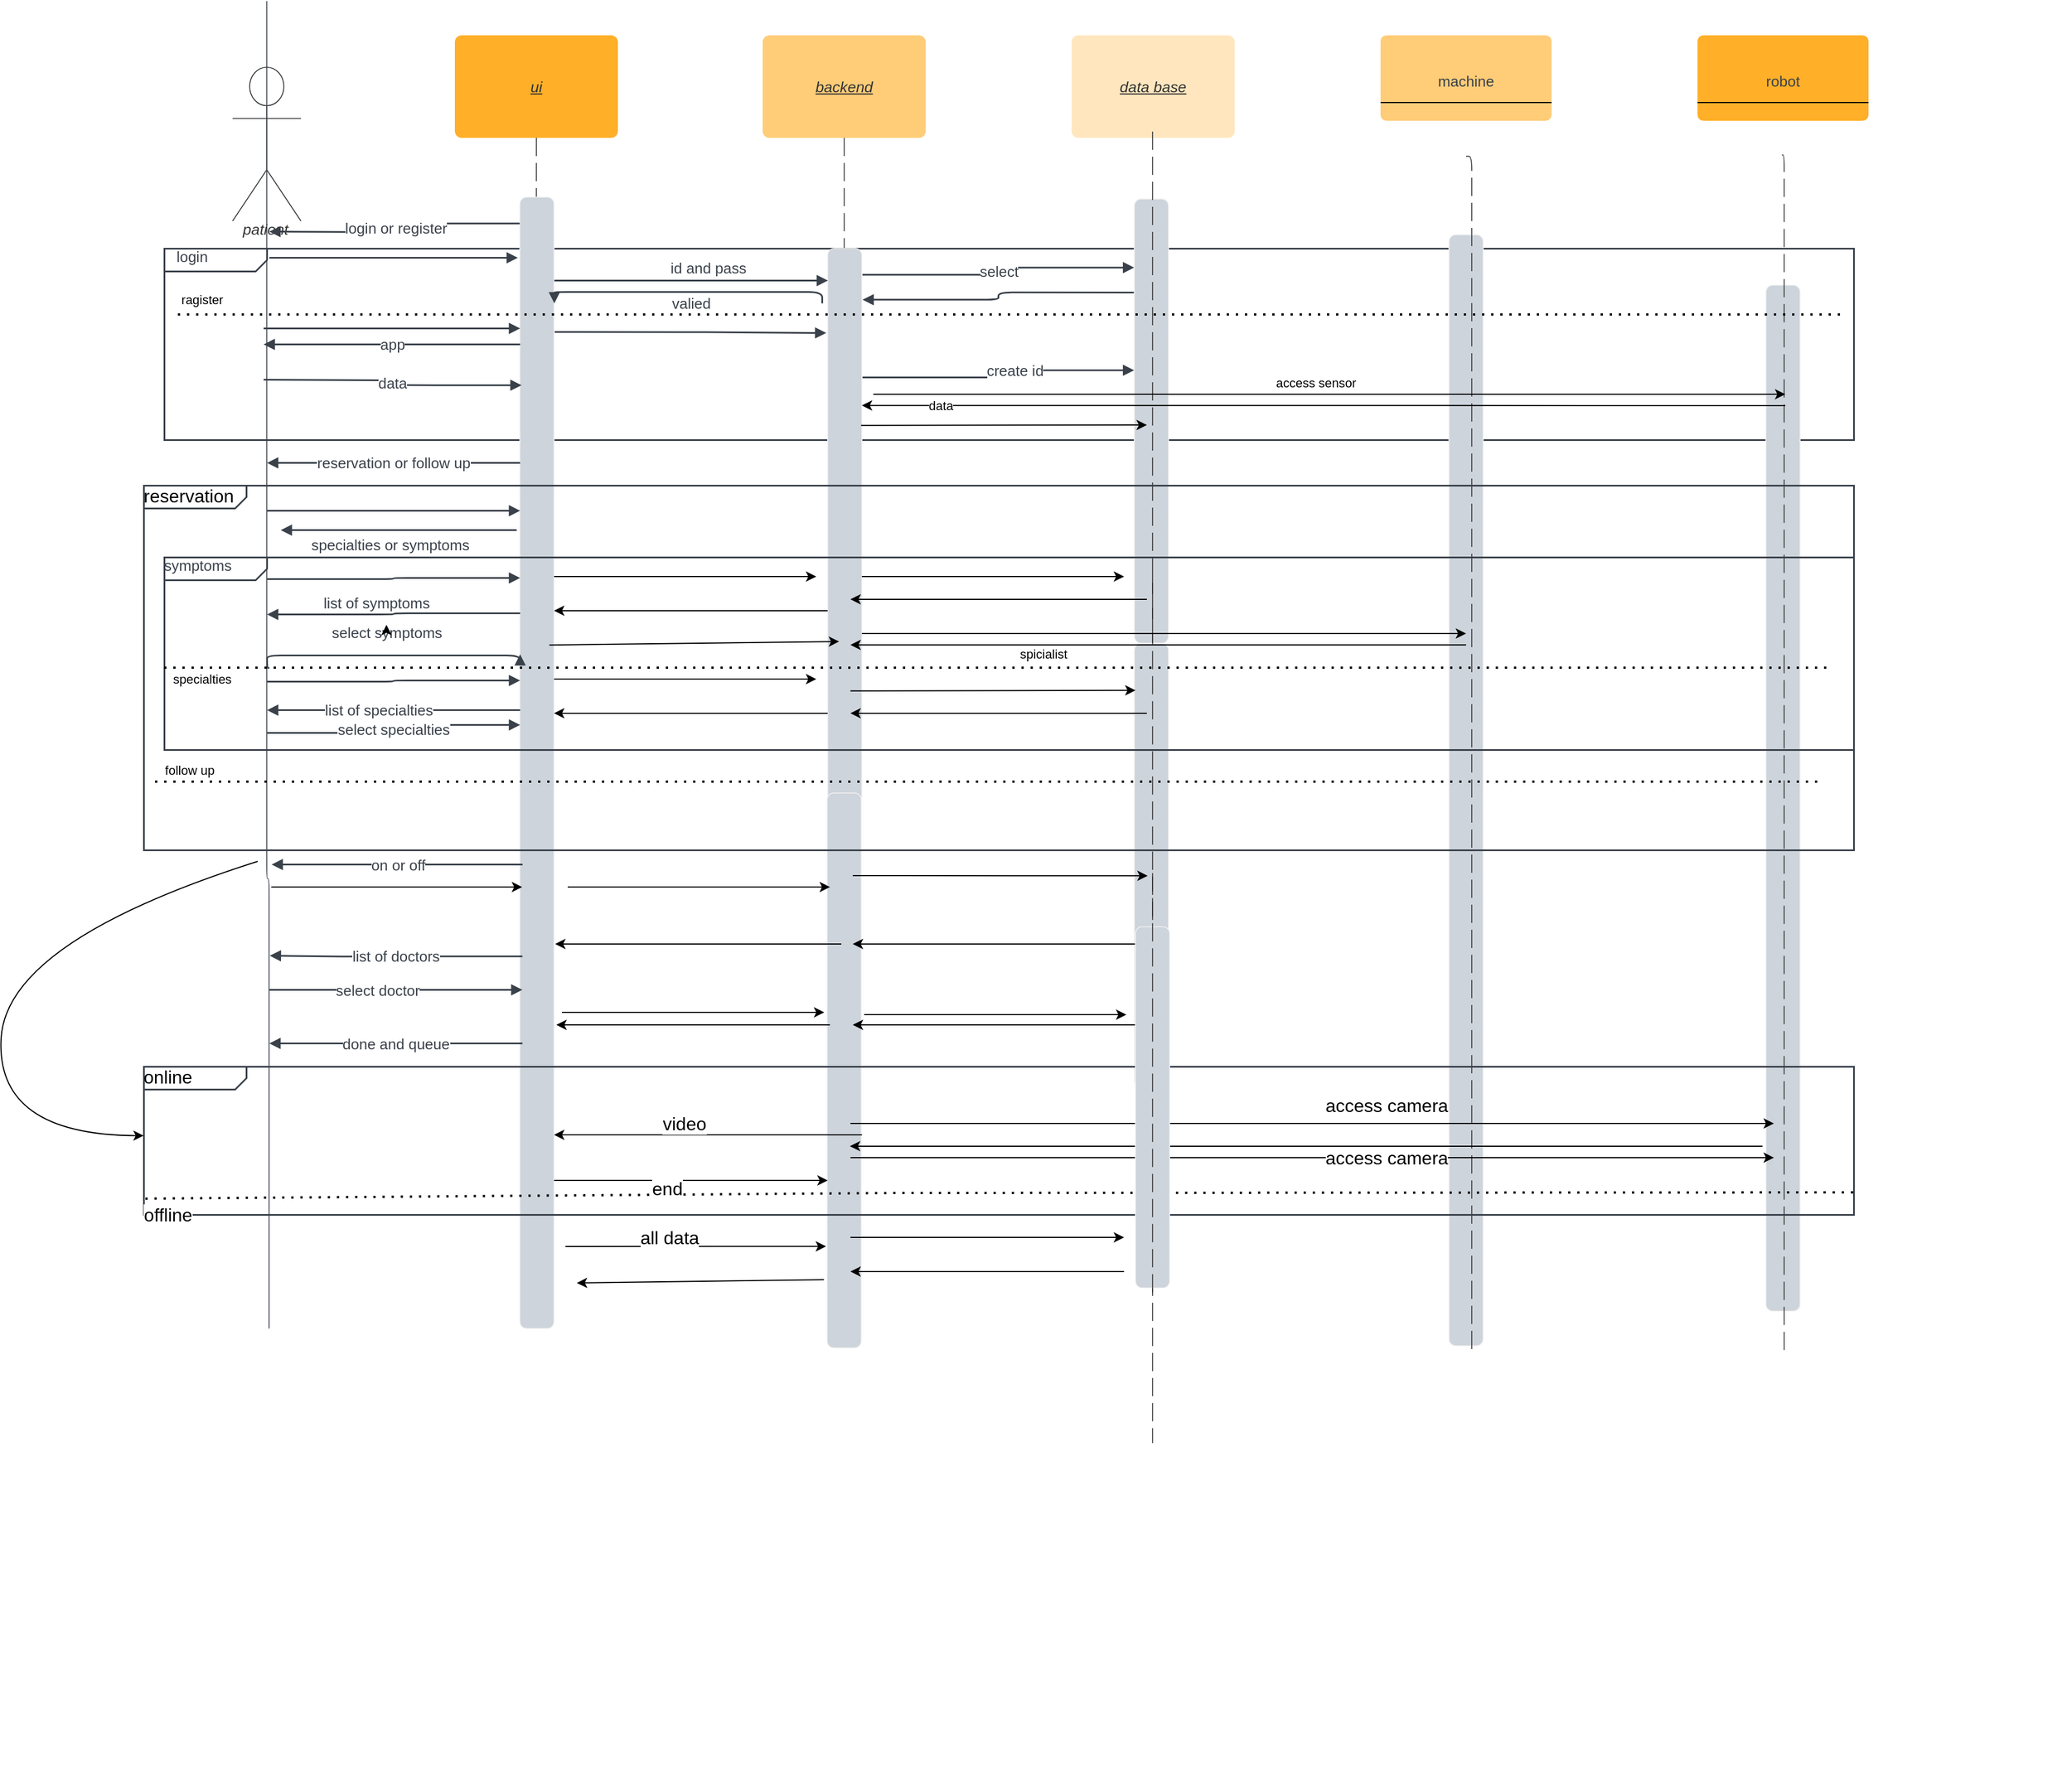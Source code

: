 <mxfile version="20.7.4" type="github" pages="3">
  <diagram id="fVxne-2lv_1XjA1gNhXj" name="Page-1">
    <mxGraphModel dx="1992" dy="916" grid="1" gridSize="10" guides="1" tooltips="1" connect="1" arrows="1" fold="1" page="1" pageScale="1" pageWidth="850" pageHeight="1100" math="0" shadow="0">
      <root>
        <mxCell id="0" />
        <mxCell id="1" parent="0" />
        <UserObject label="&amp;nbsp; &amp;nbsp;login" lucidchartObjectId="-c0e5opQFQhh" id="O1rDpLoGwMOp85sgSPhA-86">
          <mxCell style="html=1;blockSpacing=1;whiteSpace=wrap;shape=mxgraph.sysml.package2;xSize=90;overflow=fill;fontSize=13;fontColor=#3a414a;align=left;spacing=0;strokeColor=#3a414a;strokeOpacity=100;fillOpacity=100;rounded=1;absoluteArcSize=1;arcSize=12;fillColor=#ffffff;strokeWidth=1.5;" parent="1" vertex="1">
            <mxGeometry x="198" y="352" width="1482" height="168" as="geometry" />
          </mxCell>
        </UserObject>
        <UserObject label="" lucidchartObjectId="Yu5M4GIAFP0a" id="O1rDpLoGwMOp85sgSPhA-87">
          <mxCell style="html=1;jettySize=18;whiteSpace=wrap;fontSize=13;fontFamily=helvetica;strokeColor=#333333;strokeOpacity=100;dashed=1;fixDash=1;dashPattern=16 6;strokeWidth=0.8;rounded=0;startArrow=none;endArrow=none;exitX=0.5;exitY=1;exitPerimeter=0;" parent="1" source="O1rDpLoGwMOp85sgSPhA-91" edge="1">
            <mxGeometry width="100" height="100" relative="1" as="geometry">
              <Array as="points" />
              <mxPoint x="524" y="865" as="targetPoint" />
            </mxGeometry>
          </mxCell>
        </UserObject>
        <UserObject label="" lucidchartObjectId="Yu5MhR-oMSno" id="O1rDpLoGwMOp85sgSPhA-88">
          <mxCell style="html=1;overflow=block;blockSpacing=1;whiteSpace=wrap;fontSize=13;spacing=0;strokeColor=#f2f2f2;strokeOpacity=100;fillOpacity=100;rounded=1;absoluteArcSize=1;arcSize=12;fillColor=#ced4db;strokeWidth=0.8;" parent="1" vertex="1">
            <mxGeometry x="510" y="307" width="30" height="993" as="geometry" />
          </mxCell>
        </UserObject>
        <UserObject label="" lucidchartObjectId="Yu5MXQ6BOCr2" id="O1rDpLoGwMOp85sgSPhA-89">
          <mxCell style="html=1;jettySize=18;whiteSpace=wrap;fontSize=13;fontFamily=helvetica;strokeColor=#333333;strokeOpacity=100;dashed=1;fixDash=1;dashPattern=16 6;strokeWidth=0.8;rounded=1;arcSize=24;edgeStyle=orthogonalEdgeStyle;startArrow=none;endArrow=none;exitX=0.5;exitY=1;exitPerimeter=0;" parent="1" source="O1rDpLoGwMOp85sgSPhA-92" edge="1">
            <mxGeometry width="100" height="100" relative="1" as="geometry">
              <Array as="points" />
              <mxPoint x="795" y="872" as="targetPoint" />
            </mxGeometry>
          </mxCell>
        </UserObject>
        <UserObject label="" lucidchartObjectId="Yu5MsRc69goB" id="O1rDpLoGwMOp85sgSPhA-90">
          <mxCell style="html=1;overflow=block;blockSpacing=1;whiteSpace=wrap;fontSize=13;spacing=0;strokeColor=#f2f2f2;strokeOpacity=100;fillOpacity=100;rounded=1;absoluteArcSize=1;arcSize=12;fillColor=#ced4db;strokeWidth=0.8;" parent="1" vertex="1">
            <mxGeometry x="780" y="352" width="30" height="487" as="geometry" />
          </mxCell>
        </UserObject>
        <mxCell id="O1rDpLoGwMOp85sgSPhA-91" value="ui" style="html=1;overflow=block;blockSpacing=1;whiteSpace=wrap;fontSize=13.3;fontColor=#333333;fontStyle=6;align=center;spacing=0;strokeOpacity=0;fillOpacity=100;rounded=1;absoluteArcSize=1;arcSize=12;fillColor=#ffaf28;strokeWidth=0.8;" parent="1" vertex="1">
          <mxGeometry x="453" y="165" width="143" height="90" as="geometry" />
        </mxCell>
        <mxCell id="O1rDpLoGwMOp85sgSPhA-92" value="backend" style="html=1;overflow=block;blockSpacing=1;whiteSpace=wrap;fontSize=13.3;fontColor=#333333;fontStyle=6;align=center;spacing=0;strokeOpacity=0;fillOpacity=100;rounded=1;absoluteArcSize=1;arcSize=12;fillColor=#ffcc78;strokeWidth=0.8;" parent="1" vertex="1">
          <mxGeometry x="723" y="165" width="143" height="90" as="geometry" />
        </mxCell>
        <mxCell id="O1rDpLoGwMOp85sgSPhA-93" value="data base" style="html=1;overflow=block;blockSpacing=1;whiteSpace=wrap;fontSize=13.3;fontColor=#333333;fontStyle=6;align=center;spacing=0;strokeOpacity=0;fillOpacity=100;rounded=1;absoluteArcSize=1;arcSize=12;fillColor=#ffe6be;strokeWidth=0.8;" parent="1" vertex="1">
          <mxGeometry x="994" y="165" width="143" height="90" as="geometry" />
        </mxCell>
        <UserObject label="pationt" lucidchartObjectId="Yu5MdgyV5tNR" id="O1rDpLoGwMOp85sgSPhA-94">
          <mxCell style="html=1;overflow=block;blockSpacing=1;shape=umlActor;labelPosition=center;verticalLabelPosition=bottom;verticalAlign=top;whiteSpace=nowrap;fontSize=13.3;fontColor=#333333;fontStyle=2;align=center;spacing=0;strokeColor=#333333;strokeOpacity=100;fillOpacity=100;rounded=1;absoluteArcSize=1;arcSize=12;fillColor=#ffffff;strokeWidth=0.8;" parent="1" vertex="1">
            <mxGeometry x="258" y="193" width="60" height="135" as="geometry" />
          </mxCell>
        </UserObject>
        <UserObject label="" lucidchartObjectId="C8Ze6TrC35Hq" id="O1rDpLoGwMOp85sgSPhA-99">
          <mxCell style="html=1;jettySize=18;whiteSpace=wrap;fontSize=13;strokeColor=#3a414a;strokeOpacity=100;strokeWidth=0.8;rounded=1;arcSize=24;edgeStyle=orthogonalEdgeStyle;startArrow=none;endArrow=none;" parent="1" edge="1">
            <mxGeometry width="100" height="100" relative="1" as="geometry">
              <Array as="points">
                <mxPoint x="288" y="905" />
              </Array>
              <mxPoint x="290" y="1300" as="sourcePoint" />
              <mxPoint x="288" y="135" as="targetPoint" />
            </mxGeometry>
          </mxCell>
        </UserObject>
        <mxCell id="O1rDpLoGwMOp85sgSPhA-100" value="" style="html=1;overflow=block;blockSpacing=1;swimlane;childLayout=stackLayout;horizontal=1;horizontalStack=0;resizeParent=1;resizeParentMax=0;resizeLast=0;collapsible=0;fontStyle=0;marginBottom=0;swimlaneFillColor=#ffcc78;startSize=25;whiteSpace=wrap;fontSize=13;align=center;spacing=0;strokeOpacity=0;fillOpacity=100;rounded=1;absoluteArcSize=1;arcSize=12;fillColor=#ffcc78;strokeWidth=0.8;" parent="1" vertex="1">
          <mxGeometry x="1265" y="165" width="150" height="75" as="geometry" />
        </mxCell>
        <mxCell id="O1rDpLoGwMOp85sgSPhA-101" value="machine" style="part=1;html=1;resizeHeight=0;strokeColor=none;fillColor=none;verticalAlign=middle;spacingLeft=4;spacingRight=4;overflow=hidden;rotatable=0;points=[[0,0.5],[1,0.5]];portConstraint=eastwest;swimlaneFillColor=#ffcc78;strokeOpacity=0;fillOpacity=100;whiteSpace=wrap;fontSize=13;fontColor=#3a414a;align=center;" parent="O1rDpLoGwMOp85sgSPhA-100" vertex="1">
          <mxGeometry y="25" width="150" height="30" as="geometry" />
        </mxCell>
        <mxCell id="O1rDpLoGwMOp85sgSPhA-102" value="" style="line;strokeWidth=1;fillColor=none;align=left;verticalAlign=middle;spacingTop=-1;spacingLeft=3;spacingRight=3;rotatable=0;labelPosition=right;points=[];portConstraint=eastwest;" parent="O1rDpLoGwMOp85sgSPhA-100" vertex="1">
          <mxGeometry y="55" width="150" height="8" as="geometry" />
        </mxCell>
        <mxCell id="O1rDpLoGwMOp85sgSPhA-103" value="" style="part=1;html=1;resizeHeight=0;strokeColor=none;fillColor=none;verticalAlign=middle;spacingLeft=4;spacingRight=4;overflow=hidden;rotatable=0;points=[[0,0.5],[1,0.5]];portConstraint=eastwest;swimlaneFillColor=#ffcc78;strokeOpacity=0;fillOpacity=100;whiteSpace=wrap;fontSize=13;align=center;" parent="O1rDpLoGwMOp85sgSPhA-100" vertex="1">
          <mxGeometry y="63" width="150" height="12" as="geometry" />
        </mxCell>
        <UserObject label="" lucidchartObjectId="ab0eYKfd1-.C" id="O1rDpLoGwMOp85sgSPhA-104">
          <mxCell style="html=1;jettySize=18;whiteSpace=wrap;fontSize=13;strokeColor=#3a414a;strokeOpacity=100;strokeWidth=1.5;rounded=1;arcSize=24;edgeStyle=orthogonalEdgeStyle;startArrow=none;endArrow=block;endFill=1;exitX=-0.012;exitY=0.023;exitPerimeter=0;" parent="1" source="O1rDpLoGwMOp85sgSPhA-88" edge="1">
            <mxGeometry width="100" height="100" relative="1" as="geometry">
              <Array as="points" />
              <mxPoint x="290" y="337" as="targetPoint" />
            </mxGeometry>
          </mxCell>
        </UserObject>
        <mxCell id="O1rDpLoGwMOp85sgSPhA-105" value="login or register" style="text;html=1;resizable=0;labelBackgroundColor=default;align=center;verticalAlign=middle;fontColor=#3a414a;fontSize=13;" parent="O1rDpLoGwMOp85sgSPhA-104" vertex="1">
          <mxGeometry relative="1" as="geometry">
            <mxPoint as="offset" />
          </mxGeometry>
        </mxCell>
        <UserObject label="" lucidchartObjectId="Qn0eZZNuibql" id="O1rDpLoGwMOp85sgSPhA-106">
          <mxCell style="html=1;jettySize=18;whiteSpace=wrap;fontSize=13;strokeColor=#3a414a;strokeOpacity=100;strokeWidth=1.5;rounded=1;arcSize=24;edgeStyle=orthogonalEdgeStyle;startArrow=none;endArrow=block;endFill=1;" parent="1" edge="1">
            <mxGeometry width="100" height="100" relative="1" as="geometry">
              <Array as="points">
                <mxPoint x="508" y="360" />
              </Array>
              <mxPoint x="290" y="360" as="sourcePoint" />
              <mxPoint x="508" y="360" as="targetPoint" />
            </mxGeometry>
          </mxCell>
        </UserObject>
        <UserObject label="" lucidchartObjectId="g.0eSOflZ7qL" id="O1rDpLoGwMOp85sgSPhA-144">
          <mxCell style="html=1;jettySize=18;whiteSpace=wrap;fontSize=13;strokeColor=#3a414a;strokeOpacity=100;strokeWidth=1.5;rounded=1;arcSize=24;edgeStyle=orthogonalEdgeStyle;startArrow=none;endArrow=block;endFill=1;" parent="1" edge="1">
            <mxGeometry width="100" height="100" relative="1" as="geometry">
              <Array as="points" />
              <mxPoint x="285" y="422" as="sourcePoint" />
              <mxPoint x="510" y="422" as="targetPoint" />
            </mxGeometry>
          </mxCell>
        </UserObject>
        <UserObject label="" lucidchartObjectId="n.0e63lwN-sO" id="O1rDpLoGwMOp85sgSPhA-145">
          <mxCell style="html=1;jettySize=18;whiteSpace=wrap;fontSize=13;strokeColor=#3a414a;strokeOpacity=100;strokeWidth=1.5;rounded=1;arcSize=24;edgeStyle=orthogonalEdgeStyle;startArrow=none;endArrow=block;endFill=1;" parent="1" edge="1">
            <mxGeometry width="100" height="100" relative="1" as="geometry">
              <Array as="points" />
              <mxPoint x="510" y="436" as="sourcePoint" />
              <mxPoint x="285" y="436" as="targetPoint" />
            </mxGeometry>
          </mxCell>
        </UserObject>
        <mxCell id="O1rDpLoGwMOp85sgSPhA-146" value="app" style="text;html=1;resizable=0;labelBackgroundColor=default;align=center;verticalAlign=middle;fontColor=#3a414a;fontSize=13;" parent="O1rDpLoGwMOp85sgSPhA-145" vertex="1">
          <mxGeometry relative="1" as="geometry">
            <mxPoint as="offset" />
          </mxGeometry>
        </mxCell>
        <UserObject label="" lucidchartObjectId="N.0eq_g9_9mh" id="O1rDpLoGwMOp85sgSPhA-147">
          <mxCell style="html=1;jettySize=18;whiteSpace=wrap;fontSize=13;strokeColor=#3a414a;strokeOpacity=100;strokeWidth=1.5;rounded=1;arcSize=24;edgeStyle=orthogonalEdgeStyle;startArrow=none;endArrow=block;endFill=1;entryX=0.043;entryY=0.166;entryPerimeter=0;entryDx=0;entryDy=0;" parent="1" target="O1rDpLoGwMOp85sgSPhA-88" edge="1">
            <mxGeometry width="100" height="100" relative="1" as="geometry">
              <Array as="points" />
              <mxPoint x="285" y="467" as="sourcePoint" />
            </mxGeometry>
          </mxCell>
        </UserObject>
        <mxCell id="O1rDpLoGwMOp85sgSPhA-148" value="data" style="text;html=1;resizable=0;labelBackgroundColor=default;align=center;verticalAlign=middle;fontColor=#3a414a;fontSize=13;" parent="O1rDpLoGwMOp85sgSPhA-147" vertex="1">
          <mxGeometry relative="1" as="geometry">
            <mxPoint as="offset" />
          </mxGeometry>
        </mxCell>
        <UserObject label="" lucidchartObjectId="id1eyBTImxun" id="O1rDpLoGwMOp85sgSPhA-151">
          <mxCell style="html=1;jettySize=18;whiteSpace=wrap;fontSize=13;strokeColor=#3a414a;strokeOpacity=100;strokeWidth=1.5;rounded=1;arcSize=24;edgeStyle=orthogonalEdgeStyle;startArrow=none;endArrow=block;endFill=1;exitX=1.01;exitY=0.047;exitPerimeter=0;entryX=-0.012;entryY=0.154;entryPerimeter=0;" parent="1" source="O1rDpLoGwMOp85sgSPhA-90" target="O1rDpLoGwMOp85sgSPhA-164" edge="1">
            <mxGeometry width="100" height="100" relative="1" as="geometry">
              <Array as="points" />
            </mxGeometry>
          </mxCell>
        </UserObject>
        <mxCell id="O1rDpLoGwMOp85sgSPhA-152" value="select" style="text;html=1;resizable=0;labelBackgroundColor=default;align=center;verticalAlign=middle;fontColor=#3a414a;fontSize=13;" parent="O1rDpLoGwMOp85sgSPhA-151" vertex="1">
          <mxGeometry relative="1" as="geometry">
            <mxPoint as="offset" />
          </mxGeometry>
        </mxCell>
        <UserObject label="" lucidchartObjectId="Ed1e~m6.ASrR" id="O1rDpLoGwMOp85sgSPhA-153">
          <mxCell style="html=1;jettySize=18;whiteSpace=wrap;fontSize=13;strokeColor=#3a414a;strokeOpacity=100;strokeWidth=1.5;rounded=1;arcSize=24;edgeStyle=orthogonalEdgeStyle;startArrow=none;endArrow=block;endFill=1;exitX=-0.012;exitY=0.21;exitPerimeter=0;entryX=1.01;entryY=0.092;entryPerimeter=0;" parent="1" source="O1rDpLoGwMOp85sgSPhA-164" target="O1rDpLoGwMOp85sgSPhA-90" edge="1">
            <mxGeometry width="100" height="100" relative="1" as="geometry">
              <Array as="points" />
            </mxGeometry>
          </mxCell>
        </UserObject>
        <UserObject label="" lucidchartObjectId="6d1efea~IKla" id="O1rDpLoGwMOp85sgSPhA-154">
          <mxCell style="html=1;jettySize=18;whiteSpace=wrap;fontSize=13;strokeColor=#3a414a;strokeOpacity=100;strokeWidth=1.5;rounded=1;arcSize=24;edgeStyle=orthogonalEdgeStyle;startArrow=none;endArrow=block;endFill=1;" parent="1" edge="1">
            <mxGeometry width="100" height="100" relative="1" as="geometry">
              <Array as="points">
                <mxPoint x="775" y="390" />
                <mxPoint x="540" y="390" />
              </Array>
              <mxPoint x="775" y="400" as="sourcePoint" />
              <mxPoint x="540" y="400" as="targetPoint" />
            </mxGeometry>
          </mxCell>
        </UserObject>
        <mxCell id="O1rDpLoGwMOp85sgSPhA-155" value="valied" style="text;html=1;resizable=0;labelBackgroundColor=default;align=center;verticalAlign=middle;fontColor=#3a414a;fontSize=13;" parent="O1rDpLoGwMOp85sgSPhA-154" vertex="1">
          <mxGeometry relative="1" as="geometry">
            <mxPoint x="2" y="10" as="offset" />
          </mxGeometry>
        </mxCell>
        <UserObject label="" lucidchartObjectId="lg1ecNTNCC8S" id="O1rDpLoGwMOp85sgSPhA-156">
          <mxCell style="html=1;jettySize=18;whiteSpace=wrap;fontSize=13;strokeColor=#3a414a;strokeOpacity=100;strokeWidth=1.5;rounded=1;arcSize=24;edgeStyle=orthogonalEdgeStyle;startArrow=none;endArrow=block;endFill=1;exitX=1.01;exitY=0.119;exitPerimeter=0;entryX=-0.048;entryY=0.152;entryPerimeter=0;entryDx=0;entryDy=0;" parent="1" source="O1rDpLoGwMOp85sgSPhA-88" target="O1rDpLoGwMOp85sgSPhA-90" edge="1">
            <mxGeometry width="100" height="100" relative="1" as="geometry">
              <Array as="points" />
            </mxGeometry>
          </mxCell>
        </UserObject>
        <UserObject label="" lucidchartObjectId="Kg1esBAydpvk" id="O1rDpLoGwMOp85sgSPhA-157">
          <mxCell style="html=1;jettySize=18;whiteSpace=wrap;fontSize=13;strokeColor=#3a414a;strokeOpacity=100;strokeWidth=1.5;rounded=1;arcSize=24;edgeStyle=orthogonalEdgeStyle;startArrow=none;endArrow=block;endFill=1;exitX=1.011;exitY=0.232;exitPerimeter=0;entryX=-0.012;entryY=0.385;entryPerimeter=0;" parent="1" source="O1rDpLoGwMOp85sgSPhA-90" target="O1rDpLoGwMOp85sgSPhA-164" edge="1">
            <mxGeometry width="100" height="100" relative="1" as="geometry">
              <Array as="points" />
            </mxGeometry>
          </mxCell>
        </UserObject>
        <mxCell id="O1rDpLoGwMOp85sgSPhA-158" value="create id" style="text;html=1;resizable=0;labelBackgroundColor=default;align=center;verticalAlign=middle;fontColor=#3a414a;fontSize=13;" parent="O1rDpLoGwMOp85sgSPhA-157" vertex="1">
          <mxGeometry x="0.146" relative="1" as="geometry" />
        </mxCell>
        <mxCell id="O1rDpLoGwMOp85sgSPhA-159" value="" style="html=1;overflow=block;blockSpacing=1;swimlane;childLayout=stackLayout;horizontal=1;horizontalStack=0;resizeParent=1;resizeParentMax=0;resizeLast=0;collapsible=0;fontStyle=0;marginBottom=0;swimlaneFillColor=#ffaf28;startSize=25;whiteSpace=wrap;fontSize=13;align=center;spacing=0;strokeOpacity=0;fillOpacity=100;rounded=1;absoluteArcSize=1;arcSize=12;fillColor=#ffaf28;strokeWidth=0.8;" parent="1" vertex="1">
          <mxGeometry x="1543" y="165" width="150" height="75" as="geometry" />
        </mxCell>
        <mxCell id="O1rDpLoGwMOp85sgSPhA-160" value="robot" style="part=1;html=1;resizeHeight=0;strokeColor=none;fillColor=none;verticalAlign=middle;spacingLeft=4;spacingRight=4;overflow=hidden;rotatable=0;points=[[0,0.5],[1,0.5]];portConstraint=eastwest;swimlaneFillColor=#ffaf28;strokeOpacity=0;fillOpacity=100;whiteSpace=wrap;fontSize=13;fontColor=#3a414a;align=center;" parent="O1rDpLoGwMOp85sgSPhA-159" vertex="1">
          <mxGeometry y="25" width="150" height="30" as="geometry" />
        </mxCell>
        <mxCell id="O1rDpLoGwMOp85sgSPhA-161" value="" style="line;strokeWidth=1;fillColor=none;align=left;verticalAlign=middle;spacingTop=-1;spacingLeft=3;spacingRight=3;rotatable=0;labelPosition=right;points=[];portConstraint=eastwest;" parent="O1rDpLoGwMOp85sgSPhA-159" vertex="1">
          <mxGeometry y="55" width="150" height="8" as="geometry" />
        </mxCell>
        <mxCell id="O1rDpLoGwMOp85sgSPhA-162" value="" style="part=1;html=1;resizeHeight=0;strokeColor=none;fillColor=none;verticalAlign=middle;spacingLeft=4;spacingRight=4;overflow=hidden;rotatable=0;points=[[0,0.5],[1,0.5]];portConstraint=eastwest;swimlaneFillColor=#ffaf28;strokeOpacity=0;fillOpacity=100;whiteSpace=wrap;fontSize=13;align=center;" parent="O1rDpLoGwMOp85sgSPhA-159" vertex="1">
          <mxGeometry y="63" width="150" height="12" as="geometry" />
        </mxCell>
        <mxCell id="O1rDpLoGwMOp85sgSPhA-163" value="" style="group;dropTarget=0;pointerEvents=0;" parent="1" vertex="1">
          <mxGeometry x="1049" y="250.003" width="30" height="615.115" as="geometry" />
        </mxCell>
        <UserObject label="" lucidchartObjectId="Yu5MydJHa4al" id="O1rDpLoGwMOp85sgSPhA-164">
          <mxCell style="html=1;overflow=block;blockSpacing=1;whiteSpace=wrap;fontSize=13;spacing=0;strokeColor=#f2f2f2;strokeOpacity=100;fillOpacity=100;rounded=1;absoluteArcSize=1;arcSize=12;fillColor=#ced4db;strokeWidth=0.8;" parent="O1rDpLoGwMOp85sgSPhA-163" vertex="1">
            <mxGeometry y="58.537" width="30" height="390" as="geometry" />
          </mxCell>
        </UserObject>
        <UserObject label="" lucidchartObjectId="Yu5M5Qxgzhy9" id="O1rDpLoGwMOp85sgSPhA-165">
          <mxCell style="html=1;jettySize=18;whiteSpace=wrap;fontSize=13;fontFamily=helvetica;strokeColor=#333333;strokeOpacity=100;dashed=1;fixDash=1;dashPattern=16 6;strokeWidth=0.8;rounded=1;arcSize=24;edgeStyle=orthogonalEdgeStyle;startArrow=none;endArrow=none;" parent="O1rDpLoGwMOp85sgSPhA-163" edge="1">
            <mxGeometry width="100" height="100" relative="1" as="geometry">
              <Array as="points" />
              <mxPoint x="16" y="-0.463" as="sourcePoint" />
              <mxPoint x="16" y="615.537" as="targetPoint" />
            </mxGeometry>
          </mxCell>
        </UserObject>
        <mxCell id="O1rDpLoGwMOp85sgSPhA-166" value="" style="group;dropTarget=0;pointerEvents=0;" parent="1" vertex="1">
          <mxGeometry x="1325" y="270" width="30" height="1433.5" as="geometry" />
        </mxCell>
        <UserObject label="" lucidchartObjectId="pl1en7uQ-sje" id="O1rDpLoGwMOp85sgSPhA-167">
          <mxCell style="html=1;overflow=block;blockSpacing=1;whiteSpace=wrap;fontSize=13;spacing=0;strokeColor=#f2f2f2;strokeOpacity=100;fillOpacity=100;rounded=1;absoluteArcSize=1;arcSize=12;fillColor=#ced4db;strokeWidth=0.8;" parent="O1rDpLoGwMOp85sgSPhA-166" vertex="1">
            <mxGeometry y="70" width="30" height="975.21" as="geometry" />
          </mxCell>
        </UserObject>
        <UserObject label="" lucidchartObjectId="pl1eduKdgRvz" id="O1rDpLoGwMOp85sgSPhA-168">
          <mxCell style="html=1;jettySize=18;whiteSpace=wrap;fontSize=13;fontFamily=helvetica;strokeColor=#333333;strokeOpacity=100;dashed=1;fixDash=1;dashPattern=16 6;strokeWidth=0.8;rounded=1;arcSize=24;edgeStyle=orthogonalEdgeStyle;startArrow=none;endArrow=none;" parent="O1rDpLoGwMOp85sgSPhA-166" edge="1">
            <mxGeometry width="100" height="100" relative="1" as="geometry">
              <Array as="points">
                <mxPoint x="20" y="1" />
              </Array>
              <mxPoint x="15" y="1.165" as="sourcePoint" />
              <mxPoint x="20" y="1050" as="targetPoint" />
            </mxGeometry>
          </mxCell>
        </UserObject>
        <mxCell id="O1rDpLoGwMOp85sgSPhA-169" value="" style="group;dropTarget=0;pointerEvents=0;" parent="1" vertex="1">
          <mxGeometry x="1603" y="249.75" width="30" height="1420.25" as="geometry" />
        </mxCell>
        <UserObject label="" lucidchartObjectId="yl1eDsTMXpNo" id="O1rDpLoGwMOp85sgSPhA-170">
          <mxCell style="html=1;overflow=block;blockSpacing=1;whiteSpace=wrap;fontSize=13;spacing=0;strokeColor=#f2f2f2;strokeOpacity=100;fillOpacity=100;rounded=1;absoluteArcSize=1;arcSize=12;fillColor=#ced4db;strokeWidth=0.8;" parent="O1rDpLoGwMOp85sgSPhA-169" vertex="1">
            <mxGeometry y="134.494" width="30" height="900.477" as="geometry" />
          </mxCell>
        </UserObject>
        <UserObject label="" lucidchartObjectId="yl1ey6jIs6Oy" id="O1rDpLoGwMOp85sgSPhA-171">
          <mxCell style="html=1;jettySize=18;whiteSpace=wrap;fontSize=13;fontFamily=helvetica;strokeColor=#333333;strokeOpacity=100;dashed=1;fixDash=1;dashPattern=16 6;strokeWidth=0.8;rounded=1;arcSize=24;edgeStyle=orthogonalEdgeStyle;startArrow=none;endArrow=none;" parent="O1rDpLoGwMOp85sgSPhA-169" edge="1">
            <mxGeometry width="100" height="100" relative="1" as="geometry">
              <Array as="points">
                <mxPoint x="16" y="20.67" />
              </Array>
              <mxPoint x="14" y="20.247" as="sourcePoint" />
              <mxPoint x="16" y="1069.92" as="targetPoint" />
            </mxGeometry>
          </mxCell>
        </UserObject>
        <UserObject label="" lucidchartObjectId="yc1eG7ucA3Ha" id="O1rDpLoGwMOp85sgSPhA-173">
          <mxCell style="html=1;jettySize=18;whiteSpace=wrap;fontSize=13;strokeColor=#3a414a;strokeOpacity=100;strokeWidth=1.5;rounded=1;arcSize=24;edgeStyle=orthogonalEdgeStyle;startArrow=none;endArrow=block;endFill=1;" parent="1" edge="1">
            <mxGeometry x="-0.086" y="13" width="100" height="100" relative="1" as="geometry">
              <Array as="points">
                <mxPoint x="780" y="380" />
              </Array>
              <mxPoint x="540" y="380" as="sourcePoint" />
              <mxPoint x="780" y="380" as="targetPoint" />
              <mxPoint as="offset" />
            </mxGeometry>
          </mxCell>
        </UserObject>
        <mxCell id="O1rDpLoGwMOp85sgSPhA-174" value="id and pass" style="text;html=1;resizable=0;labelBackgroundColor=default;align=center;verticalAlign=middle;fontColor=#3a414a;fontSize=13;" parent="O1rDpLoGwMOp85sgSPhA-173" vertex="1">
          <mxGeometry x="0.119" relative="1" as="geometry">
            <mxPoint y="-11.661" as="offset" />
          </mxGeometry>
        </mxCell>
        <mxCell id="O1rDpLoGwMOp85sgSPhA-178" value="" style="endArrow=classic;html=1;rounded=0;" parent="1" edge="1">
          <mxGeometry width="50" height="50" relative="1" as="geometry">
            <mxPoint x="820" y="480" as="sourcePoint" />
            <mxPoint x="1620" y="480" as="targetPoint" />
            <Array as="points" />
          </mxGeometry>
        </mxCell>
        <mxCell id="O1rDpLoGwMOp85sgSPhA-179" value="access sensor" style="edgeLabel;html=1;align=center;verticalAlign=middle;resizable=0;points=[];" parent="O1rDpLoGwMOp85sgSPhA-178" vertex="1" connectable="0">
          <mxGeometry x="-0.03" y="1" relative="1" as="geometry">
            <mxPoint y="-9" as="offset" />
          </mxGeometry>
        </mxCell>
        <mxCell id="O1rDpLoGwMOp85sgSPhA-180" value="" style="endArrow=classic;html=1;rounded=0;entryX=1;entryY=0.283;entryDx=0;entryDy=0;entryPerimeter=0;" parent="1" target="O1rDpLoGwMOp85sgSPhA-90" edge="1">
          <mxGeometry width="50" height="50" relative="1" as="geometry">
            <mxPoint x="1620" y="490" as="sourcePoint" />
            <mxPoint x="1240" y="440" as="targetPoint" />
          </mxGeometry>
        </mxCell>
        <mxCell id="O1rDpLoGwMOp85sgSPhA-181" value="data" style="edgeLabel;html=1;align=center;verticalAlign=middle;resizable=0;points=[];" parent="O1rDpLoGwMOp85sgSPhA-180" vertex="1" connectable="0">
          <mxGeometry x="0.83" relative="1" as="geometry">
            <mxPoint as="offset" />
          </mxGeometry>
        </mxCell>
        <mxCell id="O1rDpLoGwMOp85sgSPhA-182" value="" style="endArrow=classic;html=1;rounded=0;exitX=0.978;exitY=0.319;exitDx=0;exitDy=0;exitPerimeter=0;" parent="1" source="O1rDpLoGwMOp85sgSPhA-90" edge="1">
          <mxGeometry width="50" height="50" relative="1" as="geometry">
            <mxPoint x="1190" y="490" as="sourcePoint" />
            <mxPoint x="1060" y="507" as="targetPoint" />
          </mxGeometry>
        </mxCell>
        <mxCell id="O1rDpLoGwMOp85sgSPhA-184" value="" style="endArrow=none;dashed=1;html=1;dashPattern=1 3;strokeWidth=2;rounded=0;" parent="1" edge="1">
          <mxGeometry width="50" height="50" relative="1" as="geometry">
            <mxPoint x="210" y="410" as="sourcePoint" />
            <mxPoint x="1670" y="410" as="targetPoint" />
          </mxGeometry>
        </mxCell>
        <mxCell id="O1rDpLoGwMOp85sgSPhA-186" value="ragister" style="edgeLabel;html=1;align=center;verticalAlign=middle;resizable=0;points=[];" parent="O1rDpLoGwMOp85sgSPhA-184" vertex="1" connectable="0">
          <mxGeometry x="-0.951" y="1" relative="1" as="geometry">
            <mxPoint x="-15" y="-12" as="offset" />
          </mxGeometry>
        </mxCell>
        <mxCell id="O1rDpLoGwMOp85sgSPhA-207" value="" style="group;dropTarget=0;pointerEvents=0;movable=1;resizable=1;rotatable=1;deletable=1;editable=1;connectable=1;" parent="1" vertex="1">
          <mxGeometry x="1049" y="640" width="30" height="760" as="geometry" />
        </mxCell>
        <UserObject label="" lucidchartObjectId="Yu5MydJHa4al" id="O1rDpLoGwMOp85sgSPhA-208">
          <mxCell style="html=1;overflow=block;blockSpacing=1;whiteSpace=wrap;fontSize=13;spacing=0;strokeColor=#f2f2f2;strokeOpacity=100;fillOpacity=100;rounded=1;absoluteArcSize=1;arcSize=12;fillColor=#ced4db;strokeWidth=0.8;movable=0;resizable=0;rotatable=0;deletable=0;editable=0;connectable=0;" parent="O1rDpLoGwMOp85sgSPhA-207" vertex="1">
            <mxGeometry y="58.537" width="30" height="390" as="geometry" />
          </mxCell>
        </UserObject>
        <UserObject label="" lucidchartObjectId="Yu5M5Qxgzhy9" id="O1rDpLoGwMOp85sgSPhA-209">
          <mxCell style="html=1;jettySize=18;whiteSpace=wrap;fontSize=13;fontFamily=helvetica;strokeColor=#333333;strokeOpacity=100;dashed=1;fixDash=1;dashPattern=16 6;strokeWidth=0.8;rounded=1;arcSize=24;edgeStyle=orthogonalEdgeStyle;startArrow=none;endArrow=none;movable=0;resizable=0;rotatable=0;deletable=0;editable=0;connectable=0;" parent="O1rDpLoGwMOp85sgSPhA-207" edge="1">
            <mxGeometry width="100" height="100" relative="1" as="geometry">
              <Array as="points" />
              <mxPoint x="16" y="-0.572" as="sourcePoint" />
              <mxPoint x="16" y="760.521" as="targetPoint" />
            </mxGeometry>
          </mxCell>
        </UserObject>
        <UserObject label="" lucidchartObjectId="Yu5MsRc69goB" id="O1rDpLoGwMOp85sgSPhA-231">
          <mxCell style="html=1;overflow=block;blockSpacing=1;whiteSpace=wrap;fontSize=13;spacing=0;strokeColor=#f2f2f2;strokeOpacity=100;fillOpacity=100;rounded=1;absoluteArcSize=1;arcSize=12;fillColor=#ced4db;strokeWidth=0.8;" parent="1" vertex="1">
            <mxGeometry x="779.5" y="830" width="30" height="487" as="geometry" />
          </mxCell>
        </UserObject>
        <UserObject label="symptoms" lucidchartObjectId="PA0e1QfVosfQ" id="O1rDpLoGwMOp85sgSPhA-109">
          <mxCell style="html=1;blockSpacing=1;whiteSpace=wrap;shape=mxgraph.sysml.package2;xSize=90;overflow=fill;fontSize=13;fontColor=#3a414a;align=left;spacing=0;strokeColor=#3a414a;strokeOpacity=100;fillOpacity=100;rounded=1;absoluteArcSize=1;arcSize=12;fillColor=#ffffff;strokeWidth=1.5;movable=1;resizable=1;rotatable=1;deletable=1;editable=1;connectable=1;" parent="1" vertex="1">
            <mxGeometry x="198" y="623" width="1482" height="169" as="geometry" />
          </mxCell>
        </UserObject>
        <UserObject label="" lucidchartObjectId="jt0ez7OGBEv2" id="O1rDpLoGwMOp85sgSPhA-110">
          <mxCell style="html=1;jettySize=18;whiteSpace=wrap;fontSize=13;strokeColor=#3a414a;strokeOpacity=100;strokeWidth=1.5;rounded=1;arcSize=24;edgeStyle=orthogonalEdgeStyle;startArrow=none;endArrow=block;endFill=1;movable=1;resizable=1;rotatable=1;deletable=1;editable=1;connectable=1;" parent="1" edge="1">
            <mxGeometry width="100" height="100" relative="1" as="geometry">
              <Array as="points" />
              <mxPoint x="510" y="540" as="sourcePoint" />
              <mxPoint x="288" y="540" as="targetPoint" />
            </mxGeometry>
          </mxCell>
        </UserObject>
        <mxCell id="O1rDpLoGwMOp85sgSPhA-111" value="reservation or follow up" style="text;html=1;resizable=1;labelBackgroundColor=default;align=center;verticalAlign=middle;fontColor=#3a414a;fontSize=13;movable=1;rotatable=1;deletable=1;editable=1;connectable=1;" parent="O1rDpLoGwMOp85sgSPhA-110" vertex="1">
          <mxGeometry relative="1" as="geometry">
            <mxPoint as="offset" />
          </mxGeometry>
        </mxCell>
        <UserObject label="" lucidchartObjectId="Iu0e4VGC_L39" id="O1rDpLoGwMOp85sgSPhA-112">
          <mxCell style="html=1;jettySize=18;whiteSpace=wrap;fontSize=13;strokeColor=#3a414a;strokeOpacity=100;strokeWidth=1.5;rounded=1;arcSize=24;edgeStyle=orthogonalEdgeStyle;startArrow=none;endArrow=block;endFill=1;movable=1;resizable=1;rotatable=1;deletable=1;editable=1;connectable=1;" parent="1" edge="1">
            <mxGeometry width="100" height="100" relative="1" as="geometry">
              <Array as="points" />
              <mxPoint x="288" y="582" as="sourcePoint" />
              <mxPoint x="510" y="582" as="targetPoint" />
            </mxGeometry>
          </mxCell>
        </UserObject>
        <UserObject label="" lucidchartObjectId="2v0e-ggYbUSM" id="O1rDpLoGwMOp85sgSPhA-113">
          <mxCell style="html=1;jettySize=18;whiteSpace=wrap;fontSize=13;strokeColor=#3a414a;strokeOpacity=100;strokeWidth=1.5;rounded=1;arcSize=24;edgeStyle=orthogonalEdgeStyle;startArrow=none;endArrow=block;endFill=1;movable=1;resizable=1;rotatable=1;deletable=1;editable=1;connectable=1;" parent="1" edge="1">
            <mxGeometry width="100" height="100" relative="1" as="geometry">
              <Array as="points">
                <mxPoint x="509.92" y="599" />
                <mxPoint x="287.92" y="599" />
              </Array>
              <mxPoint x="500" y="599" as="sourcePoint" />
              <mxPoint x="300" y="599" as="targetPoint" />
            </mxGeometry>
          </mxCell>
        </UserObject>
        <mxCell id="O1rDpLoGwMOp85sgSPhA-114" value="specialties or symptoms" style="text;html=1;resizable=1;labelBackgroundColor=default;align=center;verticalAlign=middle;fontColor=#3a414a;fontSize=13;movable=1;rotatable=1;deletable=1;editable=1;connectable=1;" parent="O1rDpLoGwMOp85sgSPhA-113" vertex="1">
          <mxGeometry x="0.132" relative="1" as="geometry">
            <mxPoint y="12.619" as="offset" />
          </mxGeometry>
        </mxCell>
        <UserObject label="" lucidchartObjectId="oD0eng2BQm8f" id="O1rDpLoGwMOp85sgSPhA-115">
          <mxCell style="html=1;jettySize=18;whiteSpace=wrap;fontSize=13;strokeColor=#3a414a;strokeOpacity=100;strokeWidth=1.5;rounded=1;arcSize=24;edgeStyle=orthogonalEdgeStyle;startArrow=none;endArrow=block;endFill=1;movable=1;resizable=1;rotatable=1;deletable=1;editable=1;connectable=1;" parent="1" edge="1">
            <mxGeometry width="100" height="100" relative="1" as="geometry">
              <Array as="points">
                <mxPoint x="399" y="642" />
                <mxPoint x="510" y="641" />
              </Array>
              <mxPoint x="288" y="642" as="sourcePoint" />
              <mxPoint x="510" y="641" as="targetPoint" />
            </mxGeometry>
          </mxCell>
        </UserObject>
        <UserObject label="" lucidchartObjectId="MY0eOtxH3q46" id="O1rDpLoGwMOp85sgSPhA-116">
          <mxCell style="html=1;jettySize=18;whiteSpace=wrap;fontSize=13;strokeColor=#3a414a;strokeOpacity=100;strokeWidth=1.5;rounded=1;arcSize=24;edgeStyle=orthogonalEdgeStyle;startArrow=none;endArrow=block;endFill=1;movable=1;resizable=1;rotatable=1;deletable=1;editable=1;connectable=1;" parent="1" edge="1">
            <mxGeometry width="100" height="100" relative="1" as="geometry">
              <Array as="points">
                <mxPoint x="399" y="672" />
                <mxPoint x="300" y="673" />
              </Array>
              <mxPoint x="510" y="672" as="sourcePoint" />
              <mxPoint x="288" y="673" as="targetPoint" />
            </mxGeometry>
          </mxCell>
        </UserObject>
        <mxCell id="O1rDpLoGwMOp85sgSPhA-117" value="list of symptoms" style="text;html=1;resizable=1;labelBackgroundColor=default;align=center;verticalAlign=middle;fontColor=#3a414a;fontSize=13;movable=1;rotatable=1;deletable=1;editable=1;connectable=1;" parent="O1rDpLoGwMOp85sgSPhA-116" vertex="1">
          <mxGeometry x="0.141" relative="1" as="geometry">
            <mxPoint y="-10" as="offset" />
          </mxGeometry>
        </mxCell>
        <UserObject label="" lucidchartObjectId="3Z0eO5Rxk5OR" id="O1rDpLoGwMOp85sgSPhA-118">
          <mxCell style="html=1;jettySize=18;whiteSpace=wrap;fontSize=13;strokeColor=#3a414a;strokeOpacity=100;strokeWidth=1.5;rounded=1;arcSize=24;edgeStyle=orthogonalEdgeStyle;startArrow=none;endArrow=block;endFill=1;movable=1;resizable=1;rotatable=1;deletable=1;editable=1;connectable=1;" parent="1" edge="1">
            <mxGeometry width="100" height="100" relative="1" as="geometry">
              <Array as="points">
                <mxPoint x="288" y="709" />
                <mxPoint x="510" y="709" />
              </Array>
              <mxPoint x="290" y="720" as="sourcePoint" />
              <mxPoint x="510" y="708" as="targetPoint" />
            </mxGeometry>
          </mxCell>
        </UserObject>
        <mxCell id="O1rDpLoGwMOp85sgSPhA-119" value="select symptoms" style="text;html=1;resizable=1;labelBackgroundColor=default;align=center;verticalAlign=middle;fontColor=#3a414a;fontSize=13;movable=1;rotatable=1;deletable=1;editable=1;connectable=1;" parent="O1rDpLoGwMOp85sgSPhA-118" vertex="1">
          <mxGeometry relative="1" as="geometry">
            <mxPoint y="-20" as="offset" />
          </mxGeometry>
        </mxCell>
        <UserObject label="" lucidchartObjectId="M00eupCO9YNc" id="O1rDpLoGwMOp85sgSPhA-120">
          <mxCell style="html=1;jettySize=18;whiteSpace=wrap;fontSize=13;strokeColor=#3a414a;strokeOpacity=100;strokeWidth=1.5;rounded=1;arcSize=24;edgeStyle=orthogonalEdgeStyle;startArrow=none;endArrow=block;endFill=1;movable=1;resizable=1;rotatable=1;deletable=1;editable=1;connectable=1;" parent="1" edge="1">
            <mxGeometry width="100" height="100" relative="1" as="geometry">
              <Array as="points">
                <mxPoint x="399" y="732" />
                <mxPoint x="510" y="731" />
              </Array>
              <mxPoint x="288" y="732" as="sourcePoint" />
              <mxPoint x="510" y="731" as="targetPoint" />
            </mxGeometry>
          </mxCell>
        </UserObject>
        <UserObject label="" lucidchartObjectId="T00eYp~IB-07" id="O1rDpLoGwMOp85sgSPhA-121">
          <mxCell style="html=1;jettySize=18;whiteSpace=wrap;fontSize=13;strokeColor=#3a414a;strokeOpacity=100;strokeWidth=1.5;rounded=1;arcSize=24;edgeStyle=orthogonalEdgeStyle;startArrow=none;endArrow=block;endFill=1;movable=1;resizable=1;rotatable=1;deletable=1;editable=1;connectable=1;" parent="1" edge="1">
            <mxGeometry width="100" height="100" relative="1" as="geometry">
              <Array as="points" />
              <mxPoint x="510" y="757" as="sourcePoint" />
              <mxPoint x="288" y="757" as="targetPoint" />
            </mxGeometry>
          </mxCell>
        </UserObject>
        <mxCell id="O1rDpLoGwMOp85sgSPhA-122" value="list of specialties" style="text;html=1;resizable=1;labelBackgroundColor=default;align=center;verticalAlign=middle;fontColor=#3a414a;fontSize=13;movable=1;rotatable=1;deletable=1;editable=1;connectable=1;" parent="O1rDpLoGwMOp85sgSPhA-121" vertex="1">
          <mxGeometry x="0.123" relative="1" as="geometry">
            <mxPoint as="offset" />
          </mxGeometry>
        </mxCell>
        <UserObject label="" lucidchartObjectId="A10eSVYvRxfG" id="O1rDpLoGwMOp85sgSPhA-123">
          <mxCell style="html=1;jettySize=18;whiteSpace=wrap;fontSize=13;strokeColor=#3a414a;strokeOpacity=100;strokeWidth=1.5;rounded=1;arcSize=24;edgeStyle=orthogonalEdgeStyle;startArrow=none;endArrow=block;endFill=1;movable=1;resizable=1;rotatable=1;deletable=1;editable=1;connectable=1;" parent="1" edge="1">
            <mxGeometry width="100" height="100" relative="1" as="geometry">
              <Array as="points">
                <mxPoint x="399" y="777" />
                <mxPoint x="399" y="770" />
                <mxPoint x="510" y="770" />
              </Array>
              <mxPoint x="288" y="777" as="sourcePoint" />
              <mxPoint x="510" y="770" as="targetPoint" />
            </mxGeometry>
          </mxCell>
        </UserObject>
        <mxCell id="O1rDpLoGwMOp85sgSPhA-124" value="select specialties" style="text;html=1;resizable=1;labelBackgroundColor=default;align=center;verticalAlign=middle;fontColor=#3a414a;fontSize=13;movable=1;rotatable=1;deletable=1;editable=1;connectable=1;" parent="O1rDpLoGwMOp85sgSPhA-123" vertex="1">
          <mxGeometry relative="1" as="geometry">
            <mxPoint as="offset" />
          </mxGeometry>
        </mxCell>
        <mxCell id="O1rDpLoGwMOp85sgSPhA-189" value="" style="endArrow=none;dashed=1;html=1;dashPattern=1 3;strokeWidth=2;rounded=0;movable=0;resizable=0;rotatable=0;deletable=0;editable=0;connectable=0;" parent="1" edge="1">
          <mxGeometry width="50" height="50" relative="1" as="geometry">
            <mxPoint x="198" y="720" as="sourcePoint" />
            <mxPoint x="1658" y="720" as="targetPoint" />
          </mxGeometry>
        </mxCell>
        <mxCell id="O1rDpLoGwMOp85sgSPhA-190" value="specialties" style="edgeLabel;html=1;align=center;verticalAlign=middle;resizable=1;points=[];movable=1;rotatable=1;deletable=1;editable=1;connectable=1;" parent="O1rDpLoGwMOp85sgSPhA-189" vertex="1" connectable="0">
          <mxGeometry x="-0.951" y="1" relative="1" as="geometry">
            <mxPoint x="-3" y="11" as="offset" />
          </mxGeometry>
        </mxCell>
        <mxCell id="O1rDpLoGwMOp85sgSPhA-193" value="" style="endArrow=none;dashed=1;html=1;dashPattern=1 3;strokeWidth=2;rounded=0;movable=1;resizable=1;rotatable=1;deletable=1;editable=1;connectable=1;" parent="1" edge="1">
          <mxGeometry width="50" height="50" relative="1" as="geometry">
            <mxPoint x="190" y="820" as="sourcePoint" />
            <mxPoint x="1650" y="820" as="targetPoint" />
          </mxGeometry>
        </mxCell>
        <mxCell id="O1rDpLoGwMOp85sgSPhA-194" value="follow up" style="edgeLabel;html=1;align=center;verticalAlign=middle;resizable=1;points=[];movable=1;rotatable=1;deletable=1;editable=1;connectable=1;" parent="O1rDpLoGwMOp85sgSPhA-193" vertex="1" connectable="0">
          <mxGeometry x="-0.951" y="1" relative="1" as="geometry">
            <mxPoint x="-6" y="-9" as="offset" />
          </mxGeometry>
        </mxCell>
        <mxCell id="O1rDpLoGwMOp85sgSPhA-196" value="" style="endArrow=classic;html=1;rounded=0;movable=1;resizable=1;rotatable=1;deletable=1;editable=1;connectable=1;" parent="1" edge="1">
          <mxGeometry width="50" height="50" relative="1" as="geometry">
            <mxPoint x="540" y="640" as="sourcePoint" />
            <mxPoint x="770" y="640" as="targetPoint" />
            <Array as="points">
              <mxPoint x="580" y="640" />
            </Array>
          </mxGeometry>
        </mxCell>
        <mxCell id="O1rDpLoGwMOp85sgSPhA-197" value="" style="endArrow=classic;html=1;rounded=0;movable=1;resizable=1;rotatable=1;deletable=1;editable=1;connectable=1;" parent="1" edge="1">
          <mxGeometry width="50" height="50" relative="1" as="geometry">
            <mxPoint x="810" y="640" as="sourcePoint" />
            <mxPoint x="1040" y="640" as="targetPoint" />
            <Array as="points" />
          </mxGeometry>
        </mxCell>
        <mxCell id="O1rDpLoGwMOp85sgSPhA-199" value="" style="endArrow=classic;html=1;rounded=0;movable=1;resizable=1;rotatable=1;deletable=1;editable=1;connectable=1;" parent="1" edge="1">
          <mxGeometry width="50" height="50" relative="1" as="geometry">
            <mxPoint x="1060" y="660" as="sourcePoint" />
            <mxPoint x="800" y="660" as="targetPoint" />
          </mxGeometry>
        </mxCell>
        <mxCell id="O1rDpLoGwMOp85sgSPhA-200" value="" style="endArrow=classic;html=1;rounded=0;movable=1;resizable=1;rotatable=1;deletable=1;editable=1;connectable=1;" parent="1" edge="1">
          <mxGeometry width="50" height="50" relative="1" as="geometry">
            <mxPoint x="780" y="670" as="sourcePoint" />
            <mxPoint x="540" y="670" as="targetPoint" />
          </mxGeometry>
        </mxCell>
        <mxCell id="O1rDpLoGwMOp85sgSPhA-201" value="" style="endArrow=classic;html=1;rounded=0;movable=1;resizable=1;rotatable=1;deletable=1;editable=1;connectable=1;" parent="1" edge="1">
          <mxGeometry width="50" height="50" relative="1" as="geometry">
            <mxPoint x="540" y="730" as="sourcePoint" />
            <mxPoint x="770" y="730" as="targetPoint" />
            <Array as="points">
              <mxPoint x="580" y="730" />
            </Array>
          </mxGeometry>
        </mxCell>
        <mxCell id="O1rDpLoGwMOp85sgSPhA-202" value="" style="endArrow=classic;html=1;rounded=0;entryX=0.033;entryY=0.106;entryDx=0;entryDy=0;entryPerimeter=0;movable=1;resizable=1;rotatable=1;deletable=1;editable=1;connectable=1;" parent="1" target="O1rDpLoGwMOp85sgSPhA-208" edge="1">
          <mxGeometry width="50" height="50" relative="1" as="geometry">
            <mxPoint x="800" y="740.4" as="sourcePoint" />
            <mxPoint x="1056.54" y="740.0" as="targetPoint" />
            <Array as="points" />
          </mxGeometry>
        </mxCell>
        <mxCell id="O1rDpLoGwMOp85sgSPhA-203" value="" style="endArrow=classic;html=1;rounded=0;movable=1;resizable=1;rotatable=1;deletable=1;editable=1;connectable=1;" parent="1" edge="1">
          <mxGeometry width="50" height="50" relative="1" as="geometry">
            <mxPoint x="1060" y="760" as="sourcePoint" />
            <mxPoint x="800" y="760" as="targetPoint" />
          </mxGeometry>
        </mxCell>
        <mxCell id="O1rDpLoGwMOp85sgSPhA-204" value="" style="endArrow=classic;html=1;rounded=0;movable=1;resizable=1;rotatable=1;deletable=1;editable=1;connectable=1;" parent="1" edge="1">
          <mxGeometry width="50" height="50" relative="1" as="geometry">
            <mxPoint x="780" y="760" as="sourcePoint" />
            <mxPoint x="540" y="760" as="targetPoint" />
          </mxGeometry>
        </mxCell>
        <mxCell id="O1rDpLoGwMOp85sgSPhA-223" value="" style="endArrow=classic;html=1;rounded=0;exitX=0.228;exitY=0.456;exitDx=0;exitDy=0;exitPerimeter=0;movable=1;resizable=1;rotatable=1;deletable=1;editable=1;connectable=1;" parent="1" source="O1rDpLoGwMOp85sgSPhA-109" edge="1">
          <mxGeometry width="50" height="50" relative="1" as="geometry">
            <mxPoint x="660" y="750" as="sourcePoint" />
            <mxPoint x="790" y="697" as="targetPoint" />
          </mxGeometry>
        </mxCell>
        <mxCell id="O1rDpLoGwMOp85sgSPhA-225" value="" style="endArrow=classic;html=1;rounded=0;movable=0;resizable=0;rotatable=0;deletable=0;editable=0;connectable=0;" parent="1" edge="1">
          <mxGeometry width="50" height="50" relative="1" as="geometry">
            <mxPoint x="810" y="690" as="sourcePoint" />
            <mxPoint x="1340" y="690" as="targetPoint" />
            <Array as="points">
              <mxPoint x="830" y="690" />
            </Array>
          </mxGeometry>
        </mxCell>
        <mxCell id="O1rDpLoGwMOp85sgSPhA-226" value="" style="endArrow=classic;html=1;rounded=0;movable=0;resizable=0;rotatable=0;deletable=0;editable=0;connectable=0;" parent="1" edge="1">
          <mxGeometry width="50" height="50" relative="1" as="geometry">
            <mxPoint x="1340" y="700" as="sourcePoint" />
            <mxPoint x="800" y="700" as="targetPoint" />
          </mxGeometry>
        </mxCell>
        <mxCell id="O1rDpLoGwMOp85sgSPhA-227" value="spicialist" style="edgeLabel;html=1;align=center;verticalAlign=middle;resizable=1;points=[];movable=1;rotatable=1;deletable=1;editable=1;connectable=1;" parent="O1rDpLoGwMOp85sgSPhA-226" vertex="1" connectable="0">
          <mxGeometry x="0.429" y="5" relative="1" as="geometry">
            <mxPoint x="15" y="3" as="offset" />
          </mxGeometry>
        </mxCell>
        <mxCell id="O1rDpLoGwMOp85sgSPhA-172" style="edgeStyle=orthogonalEdgeStyle;rounded=0;orthogonalLoop=1;jettySize=auto;html=1;exitX=0;exitY=0;exitDx=0;exitDy=0;" parent="1" source="O1rDpLoGwMOp85sgSPhA-119" target="O1rDpLoGwMOp85sgSPhA-109" edge="1">
          <mxGeometry relative="1" as="geometry" />
        </mxCell>
        <mxCell id="3gJggRkjq9Gqlf8AvucY-22" value="" style="group" vertex="1" connectable="0" parent="1">
          <mxGeometry x="290" y="892.5" width="1580" height="417.5" as="geometry" />
        </mxCell>
        <mxCell id="3gJggRkjq9Gqlf8AvucY-8" value="" style="endArrow=classic;html=1;rounded=0;fontFamily=Helvetica;fontSize=16;fontColor=default;movable=1;resizable=1;rotatable=1;deletable=1;editable=1;connectable=1;" edge="1" parent="3gJggRkjq9Gqlf8AvucY-22">
          <mxGeometry width="50" height="50" relative="1" as="geometry">
            <mxPoint x="2" y="20" as="sourcePoint" />
            <mxPoint x="222" y="20" as="targetPoint" />
          </mxGeometry>
        </mxCell>
        <mxCell id="3gJggRkjq9Gqlf8AvucY-10" value="" style="endArrow=classic;html=1;rounded=0;fontFamily=Helvetica;fontSize=16;fontColor=default;entryX=0.585;entryY=0.412;entryDx=0;entryDy=0;entryPerimeter=0;movable=1;resizable=1;rotatable=1;deletable=1;editable=1;connectable=1;" edge="1" parent="3gJggRkjq9Gqlf8AvucY-22">
          <mxGeometry width="50" height="50" relative="1" as="geometry">
            <mxPoint x="512" y="10" as="sourcePoint" />
            <mxPoint x="770.67" y="10.16" as="targetPoint" />
            <Array as="points">
              <mxPoint x="552" y="10" />
            </Array>
          </mxGeometry>
        </mxCell>
        <UserObject label="" lucidchartObjectId="3E0ev2S.UR4R" id="O1rDpLoGwMOp85sgSPhA-126">
          <mxCell style="html=1;jettySize=18;whiteSpace=wrap;fontSize=13;strokeColor=#3a414a;strokeOpacity=100;strokeWidth=1.5;rounded=1;arcSize=24;edgeStyle=orthogonalEdgeStyle;startArrow=none;endArrow=block;endFill=1;movable=1;resizable=1;rotatable=1;deletable=1;editable=1;connectable=1;" parent="3gJggRkjq9Gqlf8AvucY-22" edge="1">
            <mxGeometry width="100" height="100" relative="1" as="geometry">
              <Array as="points" />
              <mxPoint y="110" as="sourcePoint" />
              <mxPoint x="222" y="110" as="targetPoint" />
            </mxGeometry>
          </mxCell>
        </UserObject>
        <mxCell id="O1rDpLoGwMOp85sgSPhA-127" value="select doctor" style="text;html=1;resizable=1;labelBackgroundColor=default;align=center;verticalAlign=middle;fontColor=#3a414a;fontSize=13;movable=1;rotatable=1;deletable=1;editable=1;connectable=1;container=0;" parent="O1rDpLoGwMOp85sgSPhA-126" vertex="1">
          <mxGeometry x="-0.142" relative="1" as="geometry">
            <mxPoint as="offset" />
          </mxGeometry>
        </mxCell>
        <UserObject label="" lucidchartObjectId="DU0evFNMxDL7" id="O1rDpLoGwMOp85sgSPhA-130">
          <mxCell style="html=1;jettySize=18;whiteSpace=wrap;fontSize=13;strokeColor=#3a414a;strokeOpacity=100;strokeWidth=1.5;rounded=1;arcSize=24;edgeStyle=orthogonalEdgeStyle;startArrow=none;endArrow=block;endFill=1;exitX=-0.012;exitY=0.377;exitPerimeter=0;movable=1;resizable=1;rotatable=1;deletable=1;editable=1;connectable=1;" parent="3gJggRkjq9Gqlf8AvucY-22" edge="1">
            <mxGeometry width="100" height="100" relative="1" as="geometry">
              <Array as="points">
                <mxPoint x="52.36" y="80" />
                <mxPoint x="52.36" y="80" />
              </Array>
              <mxPoint x="0.36" y="80" as="targetPoint" />
              <mxPoint x="222.0" y="80.656" as="sourcePoint" />
            </mxGeometry>
          </mxCell>
        </UserObject>
        <mxCell id="O1rDpLoGwMOp85sgSPhA-131" value="list of doctors" style="text;html=1;resizable=1;labelBackgroundColor=default;align=center;verticalAlign=middle;fontColor=#3a414a;fontSize=13;movable=1;rotatable=1;deletable=1;editable=1;connectable=1;container=0;" parent="O1rDpLoGwMOp85sgSPhA-130" vertex="1">
          <mxGeometry relative="1" as="geometry">
            <mxPoint as="offset" />
          </mxGeometry>
        </mxCell>
        <UserObject label="" lucidchartObjectId="nX0eeAe1jNDv" id="O1rDpLoGwMOp85sgSPhA-132">
          <mxCell style="html=1;jettySize=18;whiteSpace=wrap;fontSize=13;strokeColor=#3a414a;strokeOpacity=100;strokeWidth=1.5;rounded=1;arcSize=24;edgeStyle=orthogonalEdgeStyle;startArrow=none;endArrow=block;endFill=1;movable=1;resizable=1;rotatable=1;deletable=1;editable=1;connectable=1;" parent="3gJggRkjq9Gqlf8AvucY-22" edge="1">
            <mxGeometry width="100" height="100" relative="1" as="geometry">
              <Array as="points" />
              <mxPoint x="222" y="157" as="sourcePoint" />
              <mxPoint y="157" as="targetPoint" />
            </mxGeometry>
          </mxCell>
        </UserObject>
        <mxCell id="O1rDpLoGwMOp85sgSPhA-133" value="done and queue" style="text;html=1;resizable=1;labelBackgroundColor=default;align=center;verticalAlign=middle;fontColor=#3a414a;fontSize=13;movable=1;rotatable=1;deletable=1;editable=1;connectable=1;container=0;" parent="O1rDpLoGwMOp85sgSPhA-132" vertex="1">
          <mxGeometry relative="1" as="geometry">
            <mxPoint as="offset" />
          </mxGeometry>
        </mxCell>
        <mxCell id="O1rDpLoGwMOp85sgSPhA-230" value="" style="endArrow=classic;html=1;rounded=0;movable=1;resizable=1;rotatable=1;deletable=1;editable=1;connectable=1;" parent="3gJggRkjq9Gqlf8AvucY-22" edge="1">
          <mxGeometry width="50" height="50" relative="1" as="geometry">
            <mxPoint x="502" y="70" as="sourcePoint" />
            <mxPoint x="251" y="70" as="targetPoint" />
            <Array as="points">
              <mxPoint x="482" y="70" />
            </Array>
          </mxGeometry>
        </mxCell>
        <UserObject label="" lucidchartObjectId="DH0ec2yG3K-L" id="O1rDpLoGwMOp85sgSPhA-128">
          <mxCell style="html=1;jettySize=18;whiteSpace=wrap;fontSize=13;strokeColor=#3a414a;strokeOpacity=100;strokeWidth=1.5;rounded=1;arcSize=24;edgeStyle=orthogonalEdgeStyle;startArrow=none;endArrow=block;endFill=1;movable=1;resizable=1;rotatable=1;deletable=1;editable=1;connectable=1;" parent="3gJggRkjq9Gqlf8AvucY-22" edge="1">
            <mxGeometry width="100" height="100" relative="1" as="geometry">
              <Array as="points">
                <mxPoint x="222" />
              </Array>
              <mxPoint x="221" as="sourcePoint" />
              <mxPoint x="2" as="targetPoint" />
            </mxGeometry>
          </mxCell>
        </UserObject>
        <mxCell id="O1rDpLoGwMOp85sgSPhA-129" value="on or off" style="text;html=1;resizable=1;labelBackgroundColor=default;align=center;verticalAlign=middle;fontColor=#3a414a;fontSize=13;container=0;movable=1;rotatable=1;deletable=1;editable=1;connectable=1;" parent="O1rDpLoGwMOp85sgSPhA-128" vertex="1">
          <mxGeometry relative="1" as="geometry">
            <mxPoint as="offset" />
          </mxGeometry>
        </mxCell>
        <mxCell id="3gJggRkjq9Gqlf8AvucY-9" value="" style="endArrow=classic;html=1;rounded=0;fontFamily=Helvetica;fontSize=16;fontColor=default;movable=1;resizable=1;rotatable=1;deletable=1;editable=1;connectable=1;" edge="1" parent="3gJggRkjq9Gqlf8AvucY-22">
          <mxGeometry width="50" height="50" relative="1" as="geometry">
            <mxPoint x="262" y="20" as="sourcePoint" />
            <mxPoint x="492" y="20" as="targetPoint" />
          </mxGeometry>
        </mxCell>
        <mxCell id="3gJggRkjq9Gqlf8AvucY-11" value="" style="endArrow=classic;html=1;rounded=0;fontFamily=Helvetica;fontSize=16;fontColor=default;exitX=0.585;exitY=0.5;exitDx=0;exitDy=0;exitPerimeter=0;movable=1;resizable=1;rotatable=1;deletable=1;editable=1;connectable=1;" edge="1" parent="3gJggRkjq9Gqlf8AvucY-22">
          <mxGeometry width="50" height="50" relative="1" as="geometry">
            <mxPoint x="770.67" y="70" as="sourcePoint" />
            <mxPoint x="512" y="70" as="targetPoint" />
          </mxGeometry>
        </mxCell>
        <mxCell id="O1rDpLoGwMOp85sgSPhA-232" value="" style="endArrow=classic;html=1;rounded=0;movable=1;resizable=1;rotatable=1;deletable=1;editable=1;connectable=1;" parent="3gJggRkjq9Gqlf8AvucY-22" edge="1">
          <mxGeometry width="50" height="50" relative="1" as="geometry">
            <mxPoint x="257" y="130" as="sourcePoint" />
            <mxPoint x="487" y="130" as="targetPoint" />
            <Array as="points">
              <mxPoint x="297" y="130" />
              <mxPoint x="407" y="130" />
            </Array>
          </mxGeometry>
        </mxCell>
        <mxCell id="O1rDpLoGwMOp85sgSPhA-233" value="" style="endArrow=classic;html=1;rounded=0;movable=1;resizable=1;rotatable=1;deletable=1;editable=1;connectable=1;" parent="3gJggRkjq9Gqlf8AvucY-22" edge="1">
          <mxGeometry width="50" height="50" relative="1" as="geometry">
            <mxPoint x="522" y="132" as="sourcePoint" />
            <mxPoint x="752" y="132" as="targetPoint" />
            <Array as="points" />
          </mxGeometry>
        </mxCell>
        <mxCell id="O1rDpLoGwMOp85sgSPhA-234" value="" style="endArrow=classic;html=1;rounded=0;movable=1;resizable=1;rotatable=1;deletable=1;editable=1;connectable=1;" parent="3gJggRkjq9Gqlf8AvucY-22" edge="1">
          <mxGeometry width="50" height="50" relative="1" as="geometry">
            <mxPoint x="772" y="141" as="sourcePoint" />
            <mxPoint x="512" y="141" as="targetPoint" />
          </mxGeometry>
        </mxCell>
        <mxCell id="O1rDpLoGwMOp85sgSPhA-235" value="" style="endArrow=classic;html=1;rounded=0;movable=1;resizable=1;rotatable=1;deletable=1;editable=1;connectable=1;" parent="3gJggRkjq9Gqlf8AvucY-22" edge="1">
          <mxGeometry width="50" height="50" relative="1" as="geometry">
            <mxPoint x="492" y="141" as="sourcePoint" />
            <mxPoint x="252" y="141" as="targetPoint" />
            <Array as="points" />
          </mxGeometry>
        </mxCell>
        <UserObject label="online" lucidchartObjectId="Mg0eFWkmtDXO" id="3gJggRkjq9Gqlf8AvucY-23">
          <mxCell style="html=1;blockSpacing=1;whiteSpace=wrap;shape=mxgraph.sysml.package2;xSize=90;overflow=fill;fontSize=16;fontColor=default;align=left;spacing=0;strokeColor=#3a414a;strokeOpacity=100;fillOpacity=100;rounded=1;absoluteArcSize=1;arcSize=12;fillColor=#ffffff;strokeWidth=1.5;movable=1;resizable=1;rotatable=1;deletable=1;editable=1;connectable=1;" vertex="1" parent="1">
            <mxGeometry x="180" y="1070" width="1500" height="130" as="geometry" />
          </mxCell>
        </UserObject>
        <mxCell id="3gJggRkjq9Gqlf8AvucY-26" value="" style="curved=1;endArrow=classic;html=1;rounded=0;fontFamily=Helvetica;fontSize=16;fontColor=default;" edge="1" parent="1" target="3gJggRkjq9Gqlf8AvucY-23">
          <mxGeometry width="50" height="50" relative="1" as="geometry">
            <mxPoint x="280" y="890" as="sourcePoint" />
            <mxPoint x="960" y="1200" as="targetPoint" />
            <Array as="points">
              <mxPoint x="60" y="960" />
              <mxPoint x="50" y="1130" />
            </Array>
          </mxGeometry>
        </mxCell>
        <mxCell id="3gJggRkjq9Gqlf8AvucY-30" value="" style="endArrow=classic;html=1;rounded=0;fontFamily=Helvetica;fontSize=16;fontColor=default;" edge="1" parent="1">
          <mxGeometry width="50" height="50" relative="1" as="geometry">
            <mxPoint x="810" y="1130" as="sourcePoint" />
            <mxPoint x="540" y="1130" as="targetPoint" />
            <Array as="points">
              <mxPoint x="660" y="1130" />
            </Array>
          </mxGeometry>
        </mxCell>
        <mxCell id="3gJggRkjq9Gqlf8AvucY-31" value="video" style="edgeLabel;html=1;align=center;verticalAlign=middle;resizable=0;points=[];fontSize=16;fontFamily=Helvetica;fontColor=default;" vertex="1" connectable="0" parent="3gJggRkjq9Gqlf8AvucY-30">
          <mxGeometry x="0.293" y="7" relative="1" as="geometry">
            <mxPoint x="18" y="-17" as="offset" />
          </mxGeometry>
        </mxCell>
        <mxCell id="3gJggRkjq9Gqlf8AvucY-32" value="" style="endArrow=none;dashed=1;html=1;dashPattern=1 3;strokeWidth=2;rounded=0;fontFamily=Helvetica;fontSize=16;fontColor=default;exitX=0.001;exitY=0.892;exitDx=0;exitDy=0;exitPerimeter=0;entryX=1.003;entryY=0.85;entryDx=0;entryDy=0;entryPerimeter=0;" edge="1" parent="1" source="3gJggRkjq9Gqlf8AvucY-23" target="3gJggRkjq9Gqlf8AvucY-23">
          <mxGeometry width="50" height="50" relative="1" as="geometry">
            <mxPoint x="910" y="1140" as="sourcePoint" />
            <mxPoint x="960" y="1090" as="targetPoint" />
            <Array as="points">
              <mxPoint x="840" y="1181" />
            </Array>
          </mxGeometry>
        </mxCell>
        <mxCell id="3gJggRkjq9Gqlf8AvucY-33" value="offline" style="edgeLabel;html=1;align=center;verticalAlign=middle;resizable=0;points=[];fontSize=16;fontFamily=Helvetica;fontColor=default;" vertex="1" connectable="0" parent="3gJggRkjq9Gqlf8AvucY-32">
          <mxGeometry x="-0.955" y="-7" relative="1" as="geometry">
            <mxPoint x="-15" y="7" as="offset" />
          </mxGeometry>
        </mxCell>
        <mxCell id="3gJggRkjq9Gqlf8AvucY-35" value="" style="endArrow=classic;html=1;rounded=0;fontFamily=Helvetica;fontSize=16;fontColor=default;" edge="1" parent="1">
          <mxGeometry width="50" height="50" relative="1" as="geometry">
            <mxPoint x="540" y="1170" as="sourcePoint" />
            <mxPoint x="780" y="1170" as="targetPoint" />
          </mxGeometry>
        </mxCell>
        <mxCell id="3gJggRkjq9Gqlf8AvucY-36" value="end" style="edgeLabel;html=1;align=center;verticalAlign=middle;resizable=0;points=[];fontSize=16;fontFamily=Helvetica;fontColor=default;" vertex="1" connectable="0" parent="3gJggRkjq9Gqlf8AvucY-35">
          <mxGeometry x="-0.172" y="-7" relative="1" as="geometry">
            <mxPoint x="-1" as="offset" />
          </mxGeometry>
        </mxCell>
        <mxCell id="3gJggRkjq9Gqlf8AvucY-51" value="" style="endArrow=classic;html=1;rounded=0;fontFamily=Helvetica;fontSize=16;fontColor=default;" edge="1" parent="1">
          <mxGeometry width="50" height="50" relative="1" as="geometry">
            <mxPoint x="800" y="1220" as="sourcePoint" />
            <mxPoint x="1040" y="1220" as="targetPoint" />
          </mxGeometry>
        </mxCell>
        <mxCell id="3gJggRkjq9Gqlf8AvucY-52" value="" style="endArrow=classic;html=1;rounded=0;fontFamily=Helvetica;fontSize=16;fontColor=default;entryX=-0.031;entryY=0.817;entryDx=0;entryDy=0;entryPerimeter=0;" edge="1" parent="1" target="O1rDpLoGwMOp85sgSPhA-231">
          <mxGeometry width="50" height="50" relative="1" as="geometry">
            <mxPoint x="550" y="1228" as="sourcePoint" />
            <mxPoint x="960" y="1300" as="targetPoint" />
          </mxGeometry>
        </mxCell>
        <mxCell id="3gJggRkjq9Gqlf8AvucY-53" value="all data" style="edgeLabel;html=1;align=center;verticalAlign=middle;resizable=0;points=[];fontSize=16;fontFamily=Helvetica;fontColor=default;" vertex="1" connectable="0" parent="3gJggRkjq9Gqlf8AvucY-52">
          <mxGeometry x="-0.201" y="8" relative="1" as="geometry">
            <mxPoint x="-1" as="offset" />
          </mxGeometry>
        </mxCell>
        <mxCell id="3gJggRkjq9Gqlf8AvucY-54" value="" style="endArrow=classic;html=1;rounded=0;fontFamily=Helvetica;fontSize=16;fontColor=default;" edge="1" parent="1">
          <mxGeometry width="50" height="50" relative="1" as="geometry">
            <mxPoint x="1040" y="1250" as="sourcePoint" />
            <mxPoint x="800" y="1250" as="targetPoint" />
          </mxGeometry>
        </mxCell>
        <mxCell id="3gJggRkjq9Gqlf8AvucY-55" value="" style="endArrow=classic;html=1;rounded=0;fontFamily=Helvetica;fontSize=16;fontColor=default;exitX=-0.092;exitY=0.877;exitDx=0;exitDy=0;exitPerimeter=0;" edge="1" parent="1" source="O1rDpLoGwMOp85sgSPhA-231">
          <mxGeometry width="50" height="50" relative="1" as="geometry">
            <mxPoint x="750" y="1290" as="sourcePoint" />
            <mxPoint x="560" y="1260" as="targetPoint" />
          </mxGeometry>
        </mxCell>
        <mxCell id="3gJggRkjq9Gqlf8AvucY-27" value="" style="endArrow=classic;html=1;rounded=0;fontFamily=Helvetica;fontSize=16;fontColor=default;" edge="1" parent="1">
          <mxGeometry width="50" height="50" relative="1" as="geometry">
            <mxPoint x="800" y="1120" as="sourcePoint" />
            <mxPoint x="1610" y="1120" as="targetPoint" />
            <Array as="points" />
          </mxGeometry>
        </mxCell>
        <mxCell id="3gJggRkjq9Gqlf8AvucY-28" value="access camera" style="edgeLabel;html=1;align=center;verticalAlign=middle;resizable=0;points=[];fontSize=16;fontFamily=Helvetica;fontColor=default;container=0;" vertex="1" connectable="0" parent="3gJggRkjq9Gqlf8AvucY-27">
          <mxGeometry x="0.156" y="-7" relative="1" as="geometry">
            <mxPoint x="2" y="-23" as="offset" />
          </mxGeometry>
        </mxCell>
        <mxCell id="3gJggRkjq9Gqlf8AvucY-29" value="" style="endArrow=classic;html=1;rounded=0;fontFamily=Helvetica;fontSize=16;fontColor=default;entryX=0.413;entryY=0.538;entryDx=0;entryDy=0;entryPerimeter=0;" edge="1" parent="1" target="3gJggRkjq9Gqlf8AvucY-23">
          <mxGeometry width="50" height="50" relative="1" as="geometry">
            <mxPoint x="1600" y="1140" as="sourcePoint" />
            <mxPoint x="960" y="1100" as="targetPoint" />
          </mxGeometry>
        </mxCell>
        <mxCell id="3gJggRkjq9Gqlf8AvucY-43" value="" style="endArrow=classic;html=1;rounded=0;fontFamily=Helvetica;fontSize=16;fontColor=default;" edge="1" parent="1">
          <mxGeometry width="50" height="50" relative="1" as="geometry">
            <mxPoint x="800" y="1150" as="sourcePoint" />
            <mxPoint x="1610" y="1150" as="targetPoint" />
            <Array as="points" />
          </mxGeometry>
        </mxCell>
        <mxCell id="3gJggRkjq9Gqlf8AvucY-44" value="access camera" style="edgeLabel;html=1;align=center;verticalAlign=middle;resizable=0;points=[];fontSize=16;fontFamily=Helvetica;fontColor=default;container=0;" vertex="1" connectable="0" parent="3gJggRkjq9Gqlf8AvucY-43">
          <mxGeometry x="0.156" y="-7" relative="1" as="geometry">
            <mxPoint x="2" y="-7" as="offset" />
          </mxGeometry>
        </mxCell>
        <mxCell id="3gJggRkjq9Gqlf8AvucY-47" value="" style="group;dropTarget=0;pointerEvents=0;" vertex="1" parent="1">
          <mxGeometry x="1050" y="900" width="30" height="500" as="geometry" />
        </mxCell>
        <UserObject label="" lucidchartObjectId="yl1eDsTMXpNo" id="3gJggRkjq9Gqlf8AvucY-48">
          <mxCell style="html=1;overflow=block;blockSpacing=1;whiteSpace=wrap;fontSize=13;spacing=0;strokeColor=#f2f2f2;strokeOpacity=100;fillOpacity=100;rounded=1;absoluteArcSize=1;arcSize=12;fillColor=#ced4db;strokeWidth=0.8;" vertex="1" parent="3gJggRkjq9Gqlf8AvucY-47">
            <mxGeometry y="47.349" width="30" height="317.014" as="geometry" />
          </mxCell>
        </UserObject>
        <UserObject label="" lucidchartObjectId="yl1ey6jIs6Oy" id="3gJggRkjq9Gqlf8AvucY-49">
          <mxCell style="html=1;jettySize=18;whiteSpace=wrap;fontSize=13;fontFamily=helvetica;strokeColor=#333333;strokeOpacity=100;dashed=1;fixDash=1;dashPattern=16 6;strokeWidth=0.8;rounded=1;arcSize=24;edgeStyle=orthogonalEdgeStyle;startArrow=none;endArrow=none;movable=1;resizable=1;rotatable=1;deletable=1;editable=1;connectable=1;" edge="1" parent="3gJggRkjq9Gqlf8AvucY-47">
            <mxGeometry width="100" height="100" relative="1" as="geometry">
              <Array as="points" />
              <mxPoint x="15" y="0.203" as="sourcePoint" />
              <mxPoint x="15" y="370" as="targetPoint" />
            </mxGeometry>
          </mxCell>
        </UserObject>
        <UserObject label="reservation" lucidchartObjectId="Mg0eFWkmtDXO" id="O1rDpLoGwMOp85sgSPhA-108">
          <mxCell style="html=1;blockSpacing=1;whiteSpace=wrap;shape=mxgraph.sysml.package2;xSize=90;overflow=fill;fontSize=16;fontColor=default;align=left;spacing=0;strokeColor=#3a414a;strokeOpacity=100;fillOpacity=100;rounded=1;absoluteArcSize=1;arcSize=12;fillColor=#ffffff;strokeWidth=1.5;movable=1;resizable=1;rotatable=1;deletable=1;editable=1;connectable=1;" parent="1" vertex="1">
            <mxGeometry x="180" y="560" width="1500" height="320" as="geometry" />
          </mxCell>
        </UserObject>
      </root>
    </mxGraphModel>
  </diagram>
  <diagram id="waN_duzEnxqPo_ee-Lf5" name="Page-2">
    <mxGraphModel dx="1992" dy="916" grid="1" gridSize="10" guides="1" tooltips="1" connect="1" arrows="1" fold="1" page="1" pageScale="1" pageWidth="850" pageHeight="1100" math="0" shadow="0">
      <root>
        <mxCell id="0" />
        <mxCell id="1" parent="0" />
        <mxCell id="wQslVm1ULGF6RvHXzmoV-1" value="ui" style="html=1;overflow=block;blockSpacing=1;whiteSpace=wrap;fontSize=13.3;fontColor=#333333;fontStyle=6;align=center;spacing=0;strokeOpacity=0;fillOpacity=100;rounded=1;absoluteArcSize=1;arcSize=12;fillColor=#ffaf28;strokeWidth=0.8;" vertex="1" parent="1">
          <mxGeometry x="375" y="140" width="143" height="90" as="geometry" />
        </mxCell>
        <mxCell id="wQslVm1ULGF6RvHXzmoV-2" value="backend" style="html=1;overflow=block;blockSpacing=1;whiteSpace=wrap;fontSize=13.3;fontColor=#333333;fontStyle=6;align=center;spacing=0;strokeOpacity=0;fillOpacity=100;rounded=1;absoluteArcSize=1;arcSize=12;fillColor=#ffcc78;strokeWidth=0.8;" vertex="1" parent="1">
          <mxGeometry x="645" y="140" width="143" height="90" as="geometry" />
        </mxCell>
        <mxCell id="wQslVm1ULGF6RvHXzmoV-3" value="data base" style="html=1;overflow=block;blockSpacing=1;whiteSpace=wrap;fontSize=13.3;fontColor=#333333;fontStyle=6;align=center;spacing=0;strokeOpacity=0;fillOpacity=100;rounded=1;absoluteArcSize=1;arcSize=12;fillColor=#ffe6be;strokeWidth=0.8;" vertex="1" parent="1">
          <mxGeometry x="916" y="140" width="143" height="90" as="geometry" />
        </mxCell>
        <UserObject label="nurse" lucidchartObjectId="Yu5MdgyV5tNR" id="wQslVm1ULGF6RvHXzmoV-4">
          <mxCell style="html=1;overflow=block;blockSpacing=1;shape=umlActor;labelPosition=center;verticalLabelPosition=bottom;verticalAlign=top;whiteSpace=nowrap;fontSize=13.3;fontColor=#333333;fontStyle=2;align=center;spacing=0;strokeColor=#333333;strokeOpacity=100;fillOpacity=100;rounded=1;absoluteArcSize=1;arcSize=12;fillColor=#ffffff;strokeWidth=0.8;" vertex="1" parent="1">
            <mxGeometry x="180" y="168" width="60" height="132" as="geometry" />
          </mxCell>
        </UserObject>
        <mxCell id="wQslVm1ULGF6RvHXzmoV-5" value="" style="html=1;overflow=block;blockSpacing=1;swimlane;childLayout=stackLayout;horizontal=1;horizontalStack=0;resizeParent=1;resizeParentMax=0;resizeLast=0;collapsible=0;fontStyle=0;marginBottom=0;swimlaneFillColor=#ffcc78;startSize=25;whiteSpace=wrap;fontSize=13;align=center;spacing=0;strokeOpacity=0;fillOpacity=100;rounded=1;absoluteArcSize=1;arcSize=12;fillColor=#ffcc78;strokeWidth=0.8;" vertex="1" parent="1">
          <mxGeometry x="1187" y="140" width="150" height="75" as="geometry" />
        </mxCell>
        <mxCell id="wQslVm1ULGF6RvHXzmoV-6" value="machine" style="part=1;html=1;resizeHeight=0;strokeColor=none;fillColor=none;verticalAlign=middle;spacingLeft=4;spacingRight=4;overflow=hidden;rotatable=0;points=[[0,0.5],[1,0.5]];portConstraint=eastwest;swimlaneFillColor=#ffcc78;strokeOpacity=0;fillOpacity=100;whiteSpace=wrap;fontSize=13;fontColor=#3a414a;align=center;" vertex="1" parent="wQslVm1ULGF6RvHXzmoV-5">
          <mxGeometry y="25" width="150" height="30" as="geometry" />
        </mxCell>
        <mxCell id="wQslVm1ULGF6RvHXzmoV-7" value="" style="line;strokeWidth=1;fillColor=none;align=left;verticalAlign=middle;spacingTop=-1;spacingLeft=3;spacingRight=3;rotatable=0;labelPosition=right;points=[];portConstraint=eastwest;" vertex="1" parent="wQslVm1ULGF6RvHXzmoV-5">
          <mxGeometry y="55" width="150" height="8" as="geometry" />
        </mxCell>
        <mxCell id="wQslVm1ULGF6RvHXzmoV-8" value="" style="part=1;html=1;resizeHeight=0;strokeColor=none;fillColor=none;verticalAlign=middle;spacingLeft=4;spacingRight=4;overflow=hidden;rotatable=0;points=[[0,0.5],[1,0.5]];portConstraint=eastwest;swimlaneFillColor=#ffcc78;strokeOpacity=0;fillOpacity=100;whiteSpace=wrap;fontSize=13;align=center;" vertex="1" parent="wQslVm1ULGF6RvHXzmoV-5">
          <mxGeometry y="63" width="150" height="12" as="geometry" />
        </mxCell>
        <mxCell id="wQslVm1ULGF6RvHXzmoV-20" value="" style="html=1;overflow=block;blockSpacing=1;swimlane;childLayout=stackLayout;horizontal=1;horizontalStack=0;resizeParent=1;resizeParentMax=0;resizeLast=0;collapsible=0;fontStyle=0;marginBottom=0;swimlaneFillColor=#ffaf28;startSize=25;whiteSpace=wrap;fontSize=13;align=center;spacing=0;strokeOpacity=0;fillOpacity=100;rounded=1;absoluteArcSize=1;arcSize=12;fillColor=#ffaf28;strokeWidth=0.8;" vertex="1" parent="1">
          <mxGeometry x="1465" y="140" width="150" height="75" as="geometry" />
        </mxCell>
        <mxCell id="wQslVm1ULGF6RvHXzmoV-21" value="robot" style="part=1;html=1;resizeHeight=0;strokeColor=none;fillColor=none;verticalAlign=middle;spacingLeft=4;spacingRight=4;overflow=hidden;rotatable=0;points=[[0,0.5],[1,0.5]];portConstraint=eastwest;swimlaneFillColor=#ffaf28;strokeOpacity=0;fillOpacity=100;whiteSpace=wrap;fontSize=13;fontColor=#3a414a;align=center;" vertex="1" parent="wQslVm1ULGF6RvHXzmoV-20">
          <mxGeometry y="25" width="150" height="30" as="geometry" />
        </mxCell>
        <mxCell id="wQslVm1ULGF6RvHXzmoV-22" value="" style="line;strokeWidth=1;fillColor=none;align=left;verticalAlign=middle;spacingTop=-1;spacingLeft=3;spacingRight=3;rotatable=0;labelPosition=right;points=[];portConstraint=eastwest;" vertex="1" parent="wQslVm1ULGF6RvHXzmoV-20">
          <mxGeometry y="55" width="150" height="8" as="geometry" />
        </mxCell>
        <mxCell id="wQslVm1ULGF6RvHXzmoV-23" value="" style="part=1;html=1;resizeHeight=0;strokeColor=none;fillColor=none;verticalAlign=middle;spacingLeft=4;spacingRight=4;overflow=hidden;rotatable=0;points=[[0,0.5],[1,0.5]];portConstraint=eastwest;swimlaneFillColor=#ffaf28;strokeOpacity=0;fillOpacity=100;whiteSpace=wrap;fontSize=13;align=center;" vertex="1" parent="wQslVm1ULGF6RvHXzmoV-20">
          <mxGeometry y="63" width="150" height="12" as="geometry" />
        </mxCell>
        <mxCell id="xJJ3n_MqGSUQ8S4nkXyL-5" value="" style="group" vertex="1" connectable="0" parent="1">
          <mxGeometry x="431.5" y="250" width="30" height="1393.636" as="geometry" />
        </mxCell>
        <UserObject label="" lucidchartObjectId="Yu5MhR-oMSno" id="WGoWm73iEgCWXtnO77gf-1">
          <mxCell style="html=1;overflow=block;blockSpacing=1;whiteSpace=wrap;fontSize=13;spacing=0;strokeColor=#f2f2f2;strokeOpacity=100;fillOpacity=100;rounded=1;absoluteArcSize=1;arcSize=0;fillColor=#ced4db;strokeWidth=0.8;" vertex="1" parent="xJJ3n_MqGSUQ8S4nkXyL-5">
            <mxGeometry y="60" width="30" height="993" as="geometry" />
          </mxCell>
        </UserObject>
        <UserObject label="" lucidchartObjectId="Yu5M4GIAFP0a" id="xJJ3n_MqGSUQ8S4nkXyL-1">
          <mxCell style="html=1;jettySize=18;whiteSpace=wrap;fontSize=13;fontFamily=helvetica;strokeColor=#333333;strokeOpacity=100;dashed=1;fixDash=1;dashPattern=16 6;strokeWidth=0.8;rounded=0;startArrow=none;endArrow=none;exitX=0.5;exitY=1;exitPerimeter=0;" edge="1" parent="xJJ3n_MqGSUQ8S4nkXyL-5">
            <mxGeometry width="100" height="100" relative="1" as="geometry">
              <Array as="points" />
              <mxPoint x="14.5" y="1393.636" as="targetPoint" />
              <mxPoint x="14.5" as="sourcePoint" />
            </mxGeometry>
          </mxCell>
        </UserObject>
        <mxCell id="xJJ3n_MqGSUQ8S4nkXyL-6" value="" style="group" vertex="1" connectable="0" parent="1">
          <mxGeometry x="701.5" y="250" width="30" height="1393.636" as="geometry" />
        </mxCell>
        <UserObject label="" lucidchartObjectId="Yu5MhR-oMSno" id="xJJ3n_MqGSUQ8S4nkXyL-7">
          <mxCell style="html=1;overflow=block;blockSpacing=1;whiteSpace=wrap;fontSize=13;spacing=0;strokeColor=#f2f2f2;strokeOpacity=100;fillOpacity=100;rounded=1;absoluteArcSize=1;arcSize=0;fillColor=#ced4db;strokeWidth=0.8;" vertex="1" parent="xJJ3n_MqGSUQ8S4nkXyL-6">
            <mxGeometry y="60" width="30" height="993" as="geometry" />
          </mxCell>
        </UserObject>
        <UserObject label="" lucidchartObjectId="Yu5M4GIAFP0a" id="xJJ3n_MqGSUQ8S4nkXyL-8">
          <mxCell style="html=1;jettySize=18;whiteSpace=wrap;fontSize=13;fontFamily=helvetica;strokeColor=#333333;strokeOpacity=100;dashed=1;fixDash=1;dashPattern=16 6;strokeWidth=0.8;rounded=0;startArrow=none;endArrow=none;exitX=0.5;exitY=1;exitPerimeter=0;" edge="1" parent="xJJ3n_MqGSUQ8S4nkXyL-6">
            <mxGeometry width="100" height="100" relative="1" as="geometry">
              <Array as="points" />
              <mxPoint x="14.5" y="1393.636" as="targetPoint" />
              <mxPoint x="14.5" as="sourcePoint" />
            </mxGeometry>
          </mxCell>
        </UserObject>
        <mxCell id="xJJ3n_MqGSUQ8S4nkXyL-9" value="" style="group" vertex="1" connectable="0" parent="1">
          <mxGeometry x="972.5" y="250" width="30" height="1393.636" as="geometry" />
        </mxCell>
        <UserObject label="" lucidchartObjectId="Yu5MhR-oMSno" id="xJJ3n_MqGSUQ8S4nkXyL-10">
          <mxCell style="html=1;overflow=block;blockSpacing=1;whiteSpace=wrap;fontSize=13;spacing=0;strokeColor=#f2f2f2;strokeOpacity=100;fillOpacity=100;rounded=1;absoluteArcSize=1;arcSize=0;fillColor=#ced4db;strokeWidth=0.8;" vertex="1" parent="xJJ3n_MqGSUQ8S4nkXyL-9">
            <mxGeometry y="60" width="30" height="993" as="geometry" />
          </mxCell>
        </UserObject>
        <UserObject label="" lucidchartObjectId="Yu5M4GIAFP0a" id="xJJ3n_MqGSUQ8S4nkXyL-11">
          <mxCell style="html=1;jettySize=18;whiteSpace=wrap;fontSize=13;fontFamily=helvetica;strokeColor=#333333;strokeOpacity=100;dashed=1;fixDash=1;dashPattern=16 6;strokeWidth=0.8;rounded=0;startArrow=none;endArrow=none;exitX=0.5;exitY=1;exitPerimeter=0;" edge="1" parent="xJJ3n_MqGSUQ8S4nkXyL-9">
            <mxGeometry width="100" height="100" relative="1" as="geometry">
              <Array as="points" />
              <mxPoint x="14.5" y="1393.636" as="targetPoint" />
              <mxPoint x="14.5" as="sourcePoint" />
            </mxGeometry>
          </mxCell>
        </UserObject>
        <mxCell id="xJJ3n_MqGSUQ8S4nkXyL-12" value="" style="group" vertex="1" connectable="0" parent="1">
          <mxGeometry x="1245" y="240" width="30" height="1393.636" as="geometry" />
        </mxCell>
        <UserObject label="" lucidchartObjectId="Yu5MhR-oMSno" id="xJJ3n_MqGSUQ8S4nkXyL-13">
          <mxCell style="html=1;overflow=block;blockSpacing=1;whiteSpace=wrap;fontSize=13;spacing=0;strokeColor=#f2f2f2;strokeOpacity=100;fillOpacity=100;rounded=1;absoluteArcSize=1;arcSize=0;fillColor=#ced4db;strokeWidth=0.8;" vertex="1" parent="xJJ3n_MqGSUQ8S4nkXyL-12">
            <mxGeometry y="60" width="30" height="993" as="geometry" />
          </mxCell>
        </UserObject>
        <UserObject label="" lucidchartObjectId="Yu5M4GIAFP0a" id="xJJ3n_MqGSUQ8S4nkXyL-14">
          <mxCell style="html=1;jettySize=18;whiteSpace=wrap;fontSize=13;fontFamily=helvetica;strokeColor=#333333;strokeOpacity=100;dashed=1;fixDash=1;dashPattern=16 6;strokeWidth=0.8;rounded=0;startArrow=none;endArrow=none;exitX=0.5;exitY=1;exitPerimeter=0;" edge="1" parent="xJJ3n_MqGSUQ8S4nkXyL-12">
            <mxGeometry width="100" height="100" relative="1" as="geometry">
              <Array as="points" />
              <mxPoint x="14.5" y="1393.636" as="targetPoint" />
              <mxPoint x="14.5" as="sourcePoint" />
            </mxGeometry>
          </mxCell>
        </UserObject>
        <mxCell id="xJJ3n_MqGSUQ8S4nkXyL-15" value="" style="group" vertex="1" connectable="0" parent="1">
          <mxGeometry x="1540" y="250" width="30" height="1393.636" as="geometry" />
        </mxCell>
        <UserObject label="" lucidchartObjectId="Yu5MhR-oMSno" id="xJJ3n_MqGSUQ8S4nkXyL-16">
          <mxCell style="html=1;overflow=block;blockSpacing=1;whiteSpace=wrap;fontSize=13;spacing=0;strokeColor=#f2f2f2;strokeOpacity=100;fillOpacity=100;rounded=1;absoluteArcSize=1;arcSize=0;fillColor=#ced4db;strokeWidth=0.8;" vertex="1" parent="xJJ3n_MqGSUQ8S4nkXyL-15">
            <mxGeometry y="60" width="30" height="993" as="geometry" />
          </mxCell>
        </UserObject>
        <UserObject label="" lucidchartObjectId="Yu5M4GIAFP0a" id="xJJ3n_MqGSUQ8S4nkXyL-17">
          <mxCell style="html=1;jettySize=18;whiteSpace=wrap;fontSize=13;fontFamily=helvetica;strokeColor=#333333;strokeOpacity=100;dashed=1;fixDash=1;dashPattern=16 6;strokeWidth=0.8;rounded=0;startArrow=none;endArrow=none;exitX=0.5;exitY=1;exitPerimeter=0;" edge="1" parent="xJJ3n_MqGSUQ8S4nkXyL-15">
            <mxGeometry width="100" height="100" relative="1" as="geometry">
              <Array as="points" />
              <mxPoint x="14.5" y="1393.636" as="targetPoint" />
              <mxPoint x="14.5" as="sourcePoint" />
            </mxGeometry>
          </mxCell>
        </UserObject>
        <UserObject label="" lucidchartObjectId="C8Ze6TrC35Hq" id="CbsHUhUpenSRsetA0ZrU-1">
          <mxCell style="html=1;jettySize=18;whiteSpace=wrap;fontSize=13;strokeColor=#3a414a;strokeOpacity=100;strokeWidth=0.8;rounded=1;arcSize=24;edgeStyle=orthogonalEdgeStyle;startArrow=none;endArrow=none;" edge="1" parent="1">
            <mxGeometry width="100" height="100" relative="1" as="geometry">
              <Array as="points">
                <mxPoint x="214" y="1465" />
              </Array>
              <mxPoint x="206" y="1465" as="sourcePoint" />
              <mxPoint x="214" y="290" as="targetPoint" />
            </mxGeometry>
          </mxCell>
        </UserObject>
        <mxCell id="eFXSJV7UTXEUMrP7OYm6-1" value="" style="endArrow=classic;html=1;rounded=0;fontFamily=Helvetica;fontSize=16;fontColor=default;" edge="1" parent="1">
          <mxGeometry width="50" height="50" relative="1" as="geometry">
            <mxPoint x="430" y="340" as="sourcePoint" />
            <mxPoint x="200" y="340" as="targetPoint" />
          </mxGeometry>
        </mxCell>
        <mxCell id="eFXSJV7UTXEUMrP7OYm6-2" value="login" style="edgeLabel;html=1;align=center;verticalAlign=middle;resizable=0;points=[];fontSize=16;fontFamily=Helvetica;fontColor=default;" vertex="1" connectable="0" parent="eFXSJV7UTXEUMrP7OYm6-1">
          <mxGeometry x="0.469" y="-3" relative="1" as="geometry">
            <mxPoint x="48" y="-7" as="offset" />
          </mxGeometry>
        </mxCell>
        <mxCell id="eFXSJV7UTXEUMrP7OYm6-3" value="" style="endArrow=classic;html=1;rounded=0;fontFamily=Helvetica;fontSize=16;fontColor=default;" edge="1" parent="1">
          <mxGeometry width="50" height="50" relative="1" as="geometry">
            <mxPoint x="210" y="370" as="sourcePoint" />
            <mxPoint x="430" y="370" as="targetPoint" />
          </mxGeometry>
        </mxCell>
        <mxCell id="eFXSJV7UTXEUMrP7OYm6-4" value="pass-id" style="edgeLabel;html=1;align=center;verticalAlign=middle;resizable=0;points=[];fontSize=16;fontFamily=Helvetica;fontColor=default;" vertex="1" connectable="0" parent="eFXSJV7UTXEUMrP7OYm6-3">
          <mxGeometry x="0.156" y="7" relative="1" as="geometry">
            <mxPoint x="-28" y="-13" as="offset" />
          </mxGeometry>
        </mxCell>
        <mxCell id="eFXSJV7UTXEUMrP7OYm6-6" value="" style="endArrow=classic;html=1;rounded=0;fontFamily=Helvetica;fontSize=16;fontColor=default;" edge="1" parent="1">
          <mxGeometry width="50" height="50" relative="1" as="geometry">
            <mxPoint x="740" y="370" as="sourcePoint" />
            <mxPoint x="970" y="370" as="targetPoint" />
          </mxGeometry>
        </mxCell>
        <mxCell id="yphr-jTAqpthYidWDoCB-2" value="select" style="edgeLabel;html=1;align=center;verticalAlign=middle;resizable=0;points=[];fontSize=16;fontFamily=Helvetica;fontColor=default;" vertex="1" connectable="0" parent="eFXSJV7UTXEUMrP7OYm6-6">
          <mxGeometry x="-0.382" y="-1" relative="1" as="geometry">
            <mxPoint x="-1" as="offset" />
          </mxGeometry>
        </mxCell>
        <mxCell id="eFXSJV7UTXEUMrP7OYm6-7" value="" style="endArrow=classic;html=1;rounded=0;fontFamily=Helvetica;fontSize=16;fontColor=default;exitX=0.081;exitY=0.102;exitDx=0;exitDy=0;exitPerimeter=0;entryX=1.296;entryY=0.104;entryDx=0;entryDy=0;entryPerimeter=0;" edge="1" parent="1" source="xJJ3n_MqGSUQ8S4nkXyL-10" target="xJJ3n_MqGSUQ8S4nkXyL-7">
          <mxGeometry width="50" height="50" relative="1" as="geometry">
            <mxPoint x="930" y="560" as="sourcePoint" />
            <mxPoint x="980" y="510" as="targetPoint" />
            <Array as="points">
              <mxPoint x="820" y="413" />
            </Array>
          </mxGeometry>
        </mxCell>
        <mxCell id="yphr-jTAqpthYidWDoCB-1" value="data" style="edgeLabel;html=1;align=center;verticalAlign=middle;resizable=0;points=[];fontSize=16;fontFamily=Helvetica;fontColor=default;" vertex="1" connectable="0" parent="eFXSJV7UTXEUMrP7OYm6-7">
          <mxGeometry x="0.055" y="-7" relative="1" as="geometry">
            <mxPoint as="offset" />
          </mxGeometry>
        </mxCell>
        <mxCell id="yphr-jTAqpthYidWDoCB-3" value="" style="endArrow=classic;html=1;rounded=0;fontFamily=Helvetica;fontSize=16;fontColor=default;" edge="1" parent="1">
          <mxGeometry width="50" height="50" relative="1" as="geometry">
            <mxPoint x="440" y="420" as="sourcePoint" />
            <mxPoint x="210" y="420" as="targetPoint" />
            <Array as="points">
              <mxPoint x="310" y="420" />
            </Array>
          </mxGeometry>
        </mxCell>
        <mxCell id="yphr-jTAqpthYidWDoCB-4" value="queue of patient" style="edgeLabel;html=1;align=center;verticalAlign=middle;resizable=0;points=[];fontSize=16;fontFamily=Helvetica;fontColor=default;" vertex="1" connectable="0" parent="yphr-jTAqpthYidWDoCB-3">
          <mxGeometry x="0.329" y="-5" relative="1" as="geometry">
            <mxPoint x="22" y="-5" as="offset" />
          </mxGeometry>
        </mxCell>
        <mxCell id="yphr-jTAqpthYidWDoCB-5" value="" style="endArrow=classic;html=1;rounded=0;fontFamily=Helvetica;fontSize=16;fontColor=default;entryX=-0.067;entryY=0.141;entryDx=0;entryDy=0;entryPerimeter=0;" edge="1" parent="1" target="WGoWm73iEgCWXtnO77gf-1">
          <mxGeometry width="50" height="50" relative="1" as="geometry">
            <mxPoint x="220" y="450" as="sourcePoint" />
            <mxPoint x="980" y="510" as="targetPoint" />
          </mxGeometry>
        </mxCell>
        <mxCell id="yphr-jTAqpthYidWDoCB-6" value="select" style="edgeLabel;html=1;align=center;verticalAlign=middle;resizable=0;points=[];fontSize=16;fontFamily=Helvetica;fontColor=default;" vertex="1" connectable="0" parent="yphr-jTAqpthYidWDoCB-5">
          <mxGeometry x="-0.206" y="3" relative="1" as="geometry">
            <mxPoint x="-1" as="offset" />
          </mxGeometry>
        </mxCell>
        <mxCell id="yphr-jTAqpthYidWDoCB-7" value="" style="group" vertex="1" connectable="0" parent="1">
          <mxGeometry x="470" y="370" width="230" height="47" as="geometry" />
        </mxCell>
        <mxCell id="eFXSJV7UTXEUMrP7OYm6-5" value="" style="endArrow=classic;html=1;rounded=0;fontFamily=Helvetica;fontSize=16;fontColor=default;" edge="1" parent="yphr-jTAqpthYidWDoCB-7">
          <mxGeometry width="50" height="50" relative="1" as="geometry">
            <mxPoint as="sourcePoint" />
            <mxPoint x="230" as="targetPoint" />
          </mxGeometry>
        </mxCell>
        <mxCell id="eFXSJV7UTXEUMrP7OYm6-8" value="" style="endArrow=classic;html=1;rounded=0;fontFamily=Helvetica;fontSize=16;fontColor=default;exitX=-0.219;exitY=0.11;exitDx=0;exitDy=0;exitPerimeter=0;entryX=1.084;entryY=0.108;entryDx=0;entryDy=0;entryPerimeter=0;" edge="1" parent="yphr-jTAqpthYidWDoCB-7" source="xJJ3n_MqGSUQ8S4nkXyL-7" target="WGoWm73iEgCWXtnO77gf-1">
          <mxGeometry width="50" height="50" relative="1" as="geometry">
            <mxPoint x="460" y="190" as="sourcePoint" />
            <mxPoint x="510" y="140" as="targetPoint" />
            <Array as="points">
              <mxPoint x="120" y="47" />
            </Array>
          </mxGeometry>
        </mxCell>
        <mxCell id="yphr-jTAqpthYidWDoCB-14" value="" style="endArrow=classic;html=1;rounded=0;fontFamily=Helvetica;fontSize=16;fontColor=default;exitX=1.084;exitY=0.141;exitDx=0;exitDy=0;exitPerimeter=0;" edge="1" parent="1" source="WGoWm73iEgCWXtnO77gf-1">
          <mxGeometry width="50" height="50" relative="1" as="geometry">
            <mxPoint x="670" y="510" as="sourcePoint" />
            <mxPoint x="690" y="450" as="targetPoint" />
          </mxGeometry>
        </mxCell>
        <mxCell id="yphr-jTAqpthYidWDoCB-15" value="" style="endArrow=classic;html=1;rounded=0;fontFamily=Helvetica;fontSize=16;fontColor=default;" edge="1" parent="1">
          <mxGeometry width="50" height="50" relative="1" as="geometry">
            <mxPoint x="720" y="460" as="sourcePoint" />
            <mxPoint x="970" y="460" as="targetPoint" />
          </mxGeometry>
        </mxCell>
        <mxCell id="yphr-jTAqpthYidWDoCB-17" value="select" style="edgeLabel;html=1;align=center;verticalAlign=middle;resizable=0;points=[];fontSize=16;fontFamily=Helvetica;fontColor=default;" vertex="1" connectable="0" parent="yphr-jTAqpthYidWDoCB-15">
          <mxGeometry x="-0.27" y="-6" relative="1" as="geometry">
            <mxPoint x="28" y="-16" as="offset" />
          </mxGeometry>
        </mxCell>
        <mxCell id="yphr-jTAqpthYidWDoCB-16" value="" style="endArrow=classic;html=1;rounded=0;fontFamily=Helvetica;fontSize=16;fontColor=default;" edge="1" parent="1">
          <mxGeometry width="50" height="50" relative="1" as="geometry">
            <mxPoint x="960" y="480" as="sourcePoint" />
            <mxPoint x="720" y="480" as="targetPoint" />
            <Array as="points">
              <mxPoint x="840" y="480" />
            </Array>
          </mxGeometry>
        </mxCell>
        <mxCell id="yphr-jTAqpthYidWDoCB-18" value="data" style="edgeLabel;html=1;align=center;verticalAlign=middle;resizable=0;points=[];fontSize=16;fontFamily=Helvetica;fontColor=default;" vertex="1" connectable="0" parent="yphr-jTAqpthYidWDoCB-16">
          <mxGeometry x="-0.211" y="4" relative="1" as="geometry">
            <mxPoint x="-1" as="offset" />
          </mxGeometry>
        </mxCell>
        <mxCell id="yphr-jTAqpthYidWDoCB-19" value="" style="endArrow=classic;html=1;rounded=0;fontFamily=Helvetica;fontSize=16;fontColor=default;entryX=0.95;entryY=0.171;entryDx=0;entryDy=0;entryPerimeter=0;" edge="1" parent="1" target="WGoWm73iEgCWXtnO77gf-1">
          <mxGeometry width="50" height="50" relative="1" as="geometry">
            <mxPoint x="700" y="480" as="sourcePoint" />
            <mxPoint x="980" y="510" as="targetPoint" />
            <Array as="points" />
          </mxGeometry>
        </mxCell>
        <mxCell id="yphr-jTAqpthYidWDoCB-20" value="" style="endArrow=classic;html=1;rounded=0;fontFamily=Helvetica;fontSize=16;fontColor=default;exitX=0.054;exitY=0.181;exitDx=0;exitDy=0;exitPerimeter=0;" edge="1" parent="1" source="WGoWm73iEgCWXtnO77gf-1">
          <mxGeometry width="50" height="50" relative="1" as="geometry">
            <mxPoint x="930" y="560" as="sourcePoint" />
            <mxPoint x="220" y="490" as="targetPoint" />
          </mxGeometry>
        </mxCell>
        <mxCell id="yphr-jTAqpthYidWDoCB-21" value="table" style="edgeLabel;html=1;align=center;verticalAlign=middle;resizable=0;points=[];fontSize=16;fontFamily=Helvetica;fontColor=default;" vertex="1" connectable="0" parent="yphr-jTAqpthYidWDoCB-20">
          <mxGeometry x="0.2" relative="1" as="geometry">
            <mxPoint x="15" y="-10" as="offset" />
          </mxGeometry>
        </mxCell>
        <mxCell id="yphr-jTAqpthYidWDoCB-22" value="" style="endArrow=classic;html=1;rounded=0;fontFamily=Helvetica;fontSize=16;fontColor=default;" edge="1" parent="1">
          <mxGeometry width="50" height="50" relative="1" as="geometry">
            <mxPoint x="220" y="510" as="sourcePoint" />
            <mxPoint x="440" y="510" as="targetPoint" />
          </mxGeometry>
        </mxCell>
        <mxCell id="yphr-jTAqpthYidWDoCB-23" value="update" style="edgeLabel;html=1;align=center;verticalAlign=middle;resizable=0;points=[];fontSize=16;fontFamily=Helvetica;fontColor=default;" vertex="1" connectable="0" parent="yphr-jTAqpthYidWDoCB-22">
          <mxGeometry x="-0.225" y="-2" relative="1" as="geometry">
            <mxPoint x="14" y="8" as="offset" />
          </mxGeometry>
        </mxCell>
        <mxCell id="yphr-jTAqpthYidWDoCB-24" value="" style="endArrow=classic;html=1;rounded=0;fontFamily=Helvetica;fontSize=16;fontColor=default;entryX=-0.28;entryY=0.203;entryDx=0;entryDy=0;entryPerimeter=0;" edge="1" parent="1" target="xJJ3n_MqGSUQ8S4nkXyL-7">
          <mxGeometry width="50" height="50" relative="1" as="geometry">
            <mxPoint x="470" y="510" as="sourcePoint" />
            <mxPoint x="600" y="510" as="targetPoint" />
          </mxGeometry>
        </mxCell>
        <mxCell id="yphr-jTAqpthYidWDoCB-25" value="" style="endArrow=classic;html=1;rounded=0;fontFamily=Helvetica;fontSize=16;fontColor=default;" edge="1" parent="1">
          <mxGeometry width="50" height="50" relative="1" as="geometry">
            <mxPoint x="740" y="520" as="sourcePoint" />
            <mxPoint x="960" y="520" as="targetPoint" />
          </mxGeometry>
        </mxCell>
        <mxCell id="yphr-jTAqpthYidWDoCB-26" value="" style="endArrow=classic;html=1;rounded=0;fontFamily=Helvetica;fontSize=16;fontColor=default;" edge="1" parent="1">
          <mxGeometry width="50" height="50" relative="1" as="geometry">
            <mxPoint x="960" y="550" as="sourcePoint" />
            <mxPoint x="740" y="550" as="targetPoint" />
          </mxGeometry>
        </mxCell>
        <mxCell id="yphr-jTAqpthYidWDoCB-27" value="" style="endArrow=classic;html=1;rounded=0;fontFamily=Helvetica;fontSize=16;fontColor=default;exitX=0;exitY=0.25;exitDx=0;exitDy=0;" edge="1" parent="1" source="xJJ3n_MqGSUQ8S4nkXyL-7">
          <mxGeometry width="50" height="50" relative="1" as="geometry">
            <mxPoint x="490" y="630" as="sourcePoint" />
            <mxPoint x="460" y="560" as="targetPoint" />
          </mxGeometry>
        </mxCell>
        <mxCell id="yphr-jTAqpthYidWDoCB-28" value="" style="endArrow=classic;html=1;rounded=0;fontFamily=Helvetica;fontSize=16;fontColor=default;" edge="1" parent="1">
          <mxGeometry width="50" height="50" relative="1" as="geometry">
            <mxPoint x="420" y="570" as="sourcePoint" />
            <mxPoint x="220" y="570" as="targetPoint" />
          </mxGeometry>
        </mxCell>
        <mxCell id="yphr-jTAqpthYidWDoCB-29" value="done" style="text;html=1;align=center;verticalAlign=middle;resizable=0;points=[];autosize=1;strokeColor=none;fillColor=none;fontSize=16;fontFamily=Helvetica;fontColor=default;" vertex="1" parent="1">
          <mxGeometry x="280" y="575" width="60" height="30" as="geometry" />
        </mxCell>
      </root>
    </mxGraphModel>
  </diagram>
  <diagram id="w1TFkOS2YR6ttVq0S9nj" name="Page-3">
    <mxGraphModel dx="2842" dy="916" grid="1" gridSize="10" guides="1" tooltips="1" connect="1" arrows="1" fold="1" page="1" pageScale="1" pageWidth="850" pageHeight="1100" math="0" shadow="0">
      <root>
        <mxCell id="0" />
        <mxCell id="1" parent="0" />
        <mxCell id="09pZKukJyW_Rh8OtuDQN-1" value="ui" style="html=1;overflow=block;blockSpacing=1;whiteSpace=wrap;fontSize=13.3;fontColor=#333333;fontStyle=6;align=center;spacing=0;strokeOpacity=0;fillOpacity=100;rounded=1;absoluteArcSize=1;arcSize=12;fillColor=#ffaf28;strokeWidth=0.8;" vertex="1" parent="1">
          <mxGeometry x="305" y="100" width="143" height="90" as="geometry" />
        </mxCell>
        <mxCell id="09pZKukJyW_Rh8OtuDQN-2" value="backend" style="html=1;overflow=block;blockSpacing=1;whiteSpace=wrap;fontSize=13.3;fontColor=#333333;fontStyle=6;align=center;spacing=0;strokeOpacity=0;fillOpacity=100;rounded=1;absoluteArcSize=1;arcSize=12;fillColor=#ffcc78;strokeWidth=0.8;" vertex="1" parent="1">
          <mxGeometry x="575" y="100" width="143" height="90" as="geometry" />
        </mxCell>
        <mxCell id="09pZKukJyW_Rh8OtuDQN-3" value="data base" style="html=1;overflow=block;blockSpacing=1;whiteSpace=wrap;fontSize=13.3;fontColor=#333333;fontStyle=6;align=center;spacing=0;strokeOpacity=0;fillOpacity=100;rounded=1;absoluteArcSize=1;arcSize=12;fillColor=#ffe6be;strokeWidth=0.8;" vertex="1" parent="1">
          <mxGeometry x="846" y="100" width="143" height="90" as="geometry" />
        </mxCell>
        <UserObject label="doctor" lucidchartObjectId="Yu5MdgyV5tNR" id="09pZKukJyW_Rh8OtuDQN-4">
          <mxCell style="html=1;overflow=block;blockSpacing=1;shape=umlActor;labelPosition=center;verticalLabelPosition=bottom;verticalAlign=top;whiteSpace=nowrap;fontSize=13.3;fontColor=#333333;fontStyle=2;align=center;spacing=0;strokeColor=#333333;strokeOpacity=100;fillOpacity=100;rounded=1;absoluteArcSize=1;arcSize=12;fillColor=#ffffff;strokeWidth=0.8;" vertex="1" parent="1">
            <mxGeometry x="110" y="128" width="60" height="132" as="geometry" />
          </mxCell>
        </UserObject>
        <mxCell id="09pZKukJyW_Rh8OtuDQN-5" value="" style="html=1;overflow=block;blockSpacing=1;swimlane;childLayout=stackLayout;horizontal=1;horizontalStack=0;resizeParent=1;resizeParentMax=0;resizeLast=0;collapsible=0;fontStyle=0;marginBottom=0;swimlaneFillColor=#ffcc78;startSize=25;whiteSpace=wrap;fontSize=13;align=center;spacing=0;strokeOpacity=0;fillOpacity=100;rounded=1;absoluteArcSize=1;arcSize=12;fillColor=#ffcc78;strokeWidth=0.8;" vertex="1" parent="1">
          <mxGeometry x="1117" y="100" width="150" height="75" as="geometry" />
        </mxCell>
        <mxCell id="09pZKukJyW_Rh8OtuDQN-6" value="machine" style="part=1;html=1;resizeHeight=0;strokeColor=none;fillColor=none;verticalAlign=middle;spacingLeft=4;spacingRight=4;overflow=hidden;rotatable=0;points=[[0,0.5],[1,0.5]];portConstraint=eastwest;swimlaneFillColor=#ffcc78;strokeOpacity=0;fillOpacity=100;whiteSpace=wrap;fontSize=13;fontColor=#3a414a;align=center;" vertex="1" parent="09pZKukJyW_Rh8OtuDQN-5">
          <mxGeometry y="25" width="150" height="30" as="geometry" />
        </mxCell>
        <mxCell id="09pZKukJyW_Rh8OtuDQN-7" value="" style="line;strokeWidth=1;fillColor=none;align=left;verticalAlign=middle;spacingTop=-1;spacingLeft=3;spacingRight=3;rotatable=0;labelPosition=right;points=[];portConstraint=eastwest;" vertex="1" parent="09pZKukJyW_Rh8OtuDQN-5">
          <mxGeometry y="55" width="150" height="8" as="geometry" />
        </mxCell>
        <mxCell id="09pZKukJyW_Rh8OtuDQN-8" value="" style="part=1;html=1;resizeHeight=0;strokeColor=none;fillColor=none;verticalAlign=middle;spacingLeft=4;spacingRight=4;overflow=hidden;rotatable=0;points=[[0,0.5],[1,0.5]];portConstraint=eastwest;swimlaneFillColor=#ffcc78;strokeOpacity=0;fillOpacity=100;whiteSpace=wrap;fontSize=13;align=center;" vertex="1" parent="09pZKukJyW_Rh8OtuDQN-5">
          <mxGeometry y="63" width="150" height="12" as="geometry" />
        </mxCell>
        <mxCell id="09pZKukJyW_Rh8OtuDQN-9" value="" style="html=1;overflow=block;blockSpacing=1;swimlane;childLayout=stackLayout;horizontal=1;horizontalStack=0;resizeParent=1;resizeParentMax=0;resizeLast=0;collapsible=0;fontStyle=0;marginBottom=0;swimlaneFillColor=#ffaf28;startSize=25;whiteSpace=wrap;fontSize=13;align=center;spacing=0;strokeOpacity=0;fillOpacity=100;rounded=1;absoluteArcSize=1;arcSize=12;fillColor=#ffaf28;strokeWidth=0.8;" vertex="1" parent="1">
          <mxGeometry x="1395" y="100" width="150" height="75" as="geometry" />
        </mxCell>
        <mxCell id="09pZKukJyW_Rh8OtuDQN-10" value="robot" style="part=1;html=1;resizeHeight=0;strokeColor=none;fillColor=none;verticalAlign=middle;spacingLeft=4;spacingRight=4;overflow=hidden;rotatable=0;points=[[0,0.5],[1,0.5]];portConstraint=eastwest;swimlaneFillColor=#ffaf28;strokeOpacity=0;fillOpacity=100;whiteSpace=wrap;fontSize=13;fontColor=#3a414a;align=center;" vertex="1" parent="09pZKukJyW_Rh8OtuDQN-9">
          <mxGeometry y="25" width="150" height="30" as="geometry" />
        </mxCell>
        <mxCell id="09pZKukJyW_Rh8OtuDQN-11" value="" style="line;strokeWidth=1;fillColor=none;align=left;verticalAlign=middle;spacingTop=-1;spacingLeft=3;spacingRight=3;rotatable=0;labelPosition=right;points=[];portConstraint=eastwest;" vertex="1" parent="09pZKukJyW_Rh8OtuDQN-9">
          <mxGeometry y="55" width="150" height="8" as="geometry" />
        </mxCell>
        <mxCell id="09pZKukJyW_Rh8OtuDQN-12" value="" style="part=1;html=1;resizeHeight=0;strokeColor=none;fillColor=none;verticalAlign=middle;spacingLeft=4;spacingRight=4;overflow=hidden;rotatable=0;points=[[0,0.5],[1,0.5]];portConstraint=eastwest;swimlaneFillColor=#ffaf28;strokeOpacity=0;fillOpacity=100;whiteSpace=wrap;fontSize=13;align=center;" vertex="1" parent="09pZKukJyW_Rh8OtuDQN-9">
          <mxGeometry y="63" width="150" height="12" as="geometry" />
        </mxCell>
        <mxCell id="09pZKukJyW_Rh8OtuDQN-13" value="" style="endArrow=classic;html=1;rounded=0;fontFamily=Helvetica;fontSize=16;fontColor=default;" edge="1" parent="1">
          <mxGeometry width="50" height="50" relative="1" as="geometry">
            <mxPoint x="360" y="300" as="sourcePoint" />
            <mxPoint x="130" y="300" as="targetPoint" />
          </mxGeometry>
        </mxCell>
        <mxCell id="09pZKukJyW_Rh8OtuDQN-14" value="login" style="edgeLabel;html=1;align=center;verticalAlign=middle;resizable=0;points=[];fontSize=16;fontFamily=Helvetica;fontColor=default;" vertex="1" connectable="0" parent="09pZKukJyW_Rh8OtuDQN-13">
          <mxGeometry x="0.469" y="-3" relative="1" as="geometry">
            <mxPoint x="48" y="-7" as="offset" />
          </mxGeometry>
        </mxCell>
        <mxCell id="09pZKukJyW_Rh8OtuDQN-15" value="pass-id" style="edgeLabel;html=1;align=center;verticalAlign=middle;resizable=0;points=[];fontSize=16;fontFamily=Helvetica;fontColor=default;" vertex="1" connectable="0" parent="1">
          <mxGeometry x="240" y="310" as="geometry">
            <mxPoint x="-2" y="24" as="offset" />
          </mxGeometry>
        </mxCell>
        <mxCell id="ZR0sNAejCj67LuoEHNH--1" value="" style="group" vertex="1" connectable="0" parent="1">
          <mxGeometry x="1455" y="175" width="30" height="1393.636" as="geometry" />
        </mxCell>
        <UserObject label="" lucidchartObjectId="Yu5MhR-oMSno" id="ZR0sNAejCj67LuoEHNH--2">
          <mxCell style="html=1;overflow=block;blockSpacing=1;whiteSpace=wrap;fontSize=13;spacing=0;strokeColor=#f2f2f2;strokeOpacity=100;fillOpacity=100;rounded=1;absoluteArcSize=1;arcSize=0;fillColor=#ced4db;strokeWidth=0.8;" vertex="1" parent="ZR0sNAejCj67LuoEHNH--1">
            <mxGeometry y="60" width="30" height="993" as="geometry" />
          </mxCell>
        </UserObject>
        <UserObject label="" lucidchartObjectId="Yu5M4GIAFP0a" id="ZR0sNAejCj67LuoEHNH--3">
          <mxCell style="html=1;jettySize=18;whiteSpace=wrap;fontSize=13;fontFamily=helvetica;strokeColor=#333333;strokeOpacity=100;dashed=1;fixDash=1;dashPattern=16 6;strokeWidth=0.8;rounded=0;startArrow=none;endArrow=none;exitX=0.5;exitY=1;exitPerimeter=0;" edge="1" parent="ZR0sNAejCj67LuoEHNH--1">
            <mxGeometry width="100" height="100" relative="1" as="geometry">
              <Array as="points" />
              <mxPoint x="14.5" y="1393.636" as="targetPoint" />
              <mxPoint x="14.5" as="sourcePoint" />
            </mxGeometry>
          </mxCell>
        </UserObject>
        <mxCell id="ZR0sNAejCj67LuoEHNH--4" value="" style="group" vertex="1" connectable="0" parent="1">
          <mxGeometry x="1177" y="175" width="30" height="1393.636" as="geometry" />
        </mxCell>
        <UserObject label="" lucidchartObjectId="Yu5MhR-oMSno" id="ZR0sNAejCj67LuoEHNH--5">
          <mxCell style="html=1;overflow=block;blockSpacing=1;whiteSpace=wrap;fontSize=13;spacing=0;strokeColor=#f2f2f2;strokeOpacity=100;fillOpacity=100;rounded=1;absoluteArcSize=1;arcSize=0;fillColor=#ced4db;strokeWidth=0.8;" vertex="1" parent="ZR0sNAejCj67LuoEHNH--4">
            <mxGeometry y="60" width="30" height="993" as="geometry" />
          </mxCell>
        </UserObject>
        <UserObject label="" lucidchartObjectId="Yu5M4GIAFP0a" id="ZR0sNAejCj67LuoEHNH--6">
          <mxCell style="html=1;jettySize=18;whiteSpace=wrap;fontSize=13;fontFamily=helvetica;strokeColor=#333333;strokeOpacity=100;dashed=1;fixDash=1;dashPattern=16 6;strokeWidth=0.8;rounded=0;startArrow=none;endArrow=none;exitX=0.5;exitY=1;exitPerimeter=0;" edge="1" parent="ZR0sNAejCj67LuoEHNH--4">
            <mxGeometry width="100" height="100" relative="1" as="geometry">
              <Array as="points" />
              <mxPoint x="14.5" y="1393.636" as="targetPoint" />
              <mxPoint x="14.5" as="sourcePoint" />
            </mxGeometry>
          </mxCell>
        </UserObject>
        <mxCell id="ZR0sNAejCj67LuoEHNH--7" value="" style="group" vertex="1" connectable="0" parent="1">
          <mxGeometry x="910" y="190" width="30" height="1393.636" as="geometry" />
        </mxCell>
        <UserObject label="" lucidchartObjectId="Yu5MhR-oMSno" id="ZR0sNAejCj67LuoEHNH--8">
          <mxCell style="html=1;overflow=block;blockSpacing=1;whiteSpace=wrap;fontSize=13;spacing=0;strokeColor=#f2f2f2;strokeOpacity=100;fillOpacity=100;rounded=1;absoluteArcSize=1;arcSize=0;fillColor=#ced4db;strokeWidth=0.8;" vertex="1" parent="ZR0sNAejCj67LuoEHNH--7">
            <mxGeometry y="60" width="30" height="993" as="geometry" />
          </mxCell>
        </UserObject>
        <UserObject label="" lucidchartObjectId="Yu5M4GIAFP0a" id="ZR0sNAejCj67LuoEHNH--9">
          <mxCell style="html=1;jettySize=18;whiteSpace=wrap;fontSize=13;fontFamily=helvetica;strokeColor=#333333;strokeOpacity=100;dashed=1;fixDash=1;dashPattern=16 6;strokeWidth=0.8;rounded=0;startArrow=none;endArrow=none;exitX=0.5;exitY=1;exitPerimeter=0;" edge="1" parent="ZR0sNAejCj67LuoEHNH--7">
            <mxGeometry width="100" height="100" relative="1" as="geometry">
              <Array as="points" />
              <mxPoint x="14.5" y="1393.636" as="targetPoint" />
              <mxPoint x="14.5" as="sourcePoint" />
            </mxGeometry>
          </mxCell>
        </UserObject>
        <mxCell id="ZR0sNAejCj67LuoEHNH--10" value="" style="group" vertex="1" connectable="0" parent="1">
          <mxGeometry x="640" y="200" width="30" height="1393.636" as="geometry" />
        </mxCell>
        <UserObject label="" lucidchartObjectId="Yu5MhR-oMSno" id="ZR0sNAejCj67LuoEHNH--11">
          <mxCell style="html=1;overflow=block;blockSpacing=1;whiteSpace=wrap;fontSize=13;spacing=0;strokeColor=#f2f2f2;strokeOpacity=100;fillOpacity=100;rounded=1;absoluteArcSize=1;arcSize=0;fillColor=#ced4db;strokeWidth=0.8;" vertex="1" parent="ZR0sNAejCj67LuoEHNH--10">
            <mxGeometry y="60" width="30" height="993" as="geometry" />
          </mxCell>
        </UserObject>
        <UserObject label="" lucidchartObjectId="Yu5M4GIAFP0a" id="ZR0sNAejCj67LuoEHNH--12">
          <mxCell style="html=1;jettySize=18;whiteSpace=wrap;fontSize=13;fontFamily=helvetica;strokeColor=#333333;strokeOpacity=100;dashed=1;fixDash=1;dashPattern=16 6;strokeWidth=0.8;rounded=0;startArrow=none;endArrow=none;exitX=0.5;exitY=1;exitPerimeter=0;" edge="1" parent="ZR0sNAejCj67LuoEHNH--10">
            <mxGeometry width="100" height="100" relative="1" as="geometry">
              <Array as="points" />
              <mxPoint x="14.5" y="1393.636" as="targetPoint" />
              <mxPoint x="14.5" as="sourcePoint" />
            </mxGeometry>
          </mxCell>
        </UserObject>
        <mxCell id="ZR0sNAejCj67LuoEHNH--13" value="" style="group" vertex="1" connectable="0" parent="1">
          <mxGeometry x="361.5" y="210" width="30" height="1393.636" as="geometry" />
        </mxCell>
        <UserObject label="" lucidchartObjectId="Yu5MhR-oMSno" id="ZR0sNAejCj67LuoEHNH--14">
          <mxCell style="html=1;overflow=block;blockSpacing=1;whiteSpace=wrap;fontSize=13;spacing=0;strokeColor=#f2f2f2;strokeOpacity=100;fillOpacity=100;rounded=1;absoluteArcSize=1;arcSize=0;fillColor=#ced4db;strokeWidth=0.8;" vertex="1" parent="ZR0sNAejCj67LuoEHNH--13">
            <mxGeometry y="60" width="30" height="993" as="geometry" />
          </mxCell>
        </UserObject>
        <UserObject label="" lucidchartObjectId="Yu5M4GIAFP0a" id="ZR0sNAejCj67LuoEHNH--15">
          <mxCell style="html=1;jettySize=18;whiteSpace=wrap;fontSize=13;fontFamily=helvetica;strokeColor=#333333;strokeOpacity=100;dashed=1;fixDash=1;dashPattern=16 6;strokeWidth=0.8;rounded=0;startArrow=none;endArrow=none;exitX=0.5;exitY=1;exitPerimeter=0;" edge="1" parent="ZR0sNAejCj67LuoEHNH--13">
            <mxGeometry width="100" height="100" relative="1" as="geometry">
              <Array as="points" />
              <mxPoint x="14.5" y="1393.636" as="targetPoint" />
              <mxPoint x="14.5" as="sourcePoint" />
            </mxGeometry>
          </mxCell>
        </UserObject>
        <UserObject label="" lucidchartObjectId="C8Ze6TrC35Hq" id="N1TB7SgT2i3iUhnOUWwx-1">
          <mxCell style="html=1;jettySize=18;whiteSpace=wrap;fontSize=13;strokeColor=#3a414a;strokeOpacity=100;strokeWidth=0.8;rounded=1;arcSize=24;edgeStyle=orthogonalEdgeStyle;startArrow=none;endArrow=none;" edge="1" parent="1">
            <mxGeometry width="100" height="100" relative="1" as="geometry">
              <Array as="points">
                <mxPoint x="140" y="1465" />
                <mxPoint x="140" y="290" />
              </Array>
              <mxPoint x="150" y="1465" as="sourcePoint" />
              <mxPoint x="140" y="290" as="targetPoint" />
            </mxGeometry>
          </mxCell>
        </UserObject>
        <mxCell id="N1TB7SgT2i3iUhnOUWwx-2" value="" style="endArrow=classic;html=1;rounded=0;fontFamily=Helvetica;fontSize=16;fontColor=default;" edge="1" parent="1">
          <mxGeometry width="50" height="50" relative="1" as="geometry">
            <mxPoint x="140" y="340" as="sourcePoint" />
            <mxPoint x="360" y="340" as="targetPoint" />
            <Array as="points">
              <mxPoint x="250" y="340" />
            </Array>
          </mxGeometry>
        </mxCell>
        <mxCell id="0SOcNeNoXSubPKGIv6pJ-3" value="" style="curved=1;endArrow=classic;html=1;rounded=0;fontFamily=Helvetica;fontSize=16;fontColor=default;entryX=-0.002;entryY=0.249;entryDx=0;entryDy=0;entryPerimeter=0;" edge="1" parent="1" target="0SOcNeNoXSubPKGIv6pJ-1">
          <mxGeometry width="50" height="50" relative="1" as="geometry">
            <mxPoint x="140" y="370" as="sourcePoint" />
            <mxPoint x="1010" y="570" as="targetPoint" />
            <Array as="points">
              <mxPoint x="-190" y="320" />
              <mxPoint x="90" y="540" />
            </Array>
          </mxGeometry>
        </mxCell>
        <mxCell id="N1TB7SgT2i3iUhnOUWwx-3" value="" style="endArrow=classic;html=1;rounded=0;fontFamily=Helvetica;fontSize=16;fontColor=default;" edge="1" parent="1">
          <mxGeometry width="50" height="50" relative="1" as="geometry">
            <mxPoint x="370" y="380" as="sourcePoint" />
            <mxPoint x="140" y="380" as="targetPoint" />
          </mxGeometry>
        </mxCell>
        <mxCell id="N1TB7SgT2i3iUhnOUWwx-4" value="on or off or on off" style="edgeLabel;html=1;align=center;verticalAlign=middle;resizable=0;points=[];fontSize=16;fontFamily=Helvetica;fontColor=default;" vertex="1" connectable="0" parent="N1TB7SgT2i3iUhnOUWwx-3">
          <mxGeometry x="0.282" y="-3" relative="1" as="geometry">
            <mxPoint x="28" y="-7" as="offset" />
          </mxGeometry>
        </mxCell>
        <mxCell id="0SOcNeNoXSubPKGIv6pJ-4" value="" style="endArrow=classic;html=1;rounded=0;fontFamily=Helvetica;fontSize=16;fontColor=default;" edge="1" parent="1">
          <mxGeometry width="50" height="50" relative="1" as="geometry">
            <mxPoint x="370" y="400" as="sourcePoint" />
            <mxPoint x="130" y="400" as="targetPoint" />
          </mxGeometry>
        </mxCell>
        <mxCell id="0SOcNeNoXSubPKGIv6pJ-5" value="queue of patient" style="edgeLabel;html=1;align=center;verticalAlign=middle;resizable=0;points=[];fontSize=16;fontFamily=Helvetica;fontColor=default;" vertex="1" connectable="0" parent="0SOcNeNoXSubPKGIv6pJ-4">
          <mxGeometry x="0.283" y="5" relative="1" as="geometry">
            <mxPoint x="34" y="5" as="offset" />
          </mxGeometry>
        </mxCell>
        <mxCell id="0SOcNeNoXSubPKGIv6pJ-6" value="" style="endArrow=classic;html=1;rounded=0;fontFamily=Helvetica;fontSize=16;fontColor=default;" edge="1" parent="1">
          <mxGeometry width="50" height="50" relative="1" as="geometry">
            <mxPoint x="150" y="430" as="sourcePoint" />
            <mxPoint x="360" y="430" as="targetPoint" />
          </mxGeometry>
        </mxCell>
        <mxCell id="0SOcNeNoXSubPKGIv6pJ-7" value="select patient" style="edgeLabel;html=1;align=center;verticalAlign=middle;resizable=0;points=[];fontSize=16;fontFamily=Helvetica;fontColor=default;" vertex="1" connectable="0" parent="0SOcNeNoXSubPKGIv6pJ-6">
          <mxGeometry x="-0.398" y="-4" relative="1" as="geometry">
            <mxPoint x="36" y="5" as="offset" />
          </mxGeometry>
        </mxCell>
        <UserObject label="on" lucidchartObjectId="Mg0eFWkmtDXO" id="0SOcNeNoXSubPKGIv6pJ-1">
          <mxCell style="html=1;blockSpacing=1;whiteSpace=wrap;shape=mxgraph.sysml.package2;xSize=90;overflow=fill;fontSize=16;fontColor=default;align=left;spacing=0;strokeColor=#3a414a;strokeOpacity=100;fillOpacity=100;rounded=1;absoluteArcSize=1;arcSize=12;fillColor=#ffffff;strokeWidth=1.5;movable=1;resizable=1;rotatable=1;deletable=1;editable=1;connectable=1;" vertex="1" parent="1">
            <mxGeometry x="90" y="465" width="1510" height="125" as="geometry" />
          </mxCell>
        </UserObject>
        <mxCell id="0SOcNeNoXSubPKGIv6pJ-8" value="" style="endArrow=classic;html=1;rounded=0;fontFamily=Helvetica;fontSize=16;fontColor=default;exitX=0.04;exitY=0.125;exitDx=0;exitDy=0;exitPerimeter=0;" edge="1" parent="1" source="0SOcNeNoXSubPKGIv6pJ-1">
          <mxGeometry width="50" height="50" relative="1" as="geometry">
            <mxPoint x="570" y="535" as="sourcePoint" />
            <mxPoint x="380" y="478.75" as="targetPoint" />
            <Array as="points">
              <mxPoint x="290" y="478.75" />
            </Array>
          </mxGeometry>
        </mxCell>
        <mxCell id="0SOcNeNoXSubPKGIv6pJ-9" value="" style="endArrow=classic;html=1;rounded=0;fontFamily=Helvetica;fontSize=16;fontColor=default;entryX=0.367;entryY=0.156;entryDx=0;entryDy=0;entryPerimeter=0;" edge="1" parent="1" target="0SOcNeNoXSubPKGIv6pJ-1">
          <mxGeometry width="50" height="50" relative="1" as="geometry">
            <mxPoint x="370" y="483.438" as="sourcePoint" />
            <mxPoint x="530" y="488.125" as="targetPoint" />
          </mxGeometry>
        </mxCell>
        <mxCell id="0SOcNeNoXSubPKGIv6pJ-10" value="" style="endArrow=classic;html=1;rounded=0;fontFamily=Helvetica;fontSize=16;fontColor=default;entryX=0.92;entryY=0.156;entryDx=0;entryDy=0;entryPerimeter=0;" edge="1" parent="1" target="0SOcNeNoXSubPKGIv6pJ-1">
          <mxGeometry width="50" height="50" relative="1" as="geometry">
            <mxPoint x="630" y="483.438" as="sourcePoint" />
            <mxPoint x="850" y="506.875" as="targetPoint" />
          </mxGeometry>
        </mxCell>
        <mxCell id="0SOcNeNoXSubPKGIv6pJ-12" value="access camera" style="edgeLabel;html=1;align=center;verticalAlign=middle;resizable=0;points=[];fontSize=16;fontFamily=Helvetica;fontColor=default;" vertex="1" connectable="0" parent="0SOcNeNoXSubPKGIv6pJ-10">
          <mxGeometry x="-0.267" y="6" relative="1" as="geometry">
            <mxPoint as="offset" />
          </mxGeometry>
        </mxCell>
        <mxCell id="0SOcNeNoXSubPKGIv6pJ-11" value="" style="endArrow=classic;html=1;rounded=0;fontFamily=Helvetica;fontSize=16;fontColor=default;exitX=0.92;exitY=0.25;exitDx=0;exitDy=0;exitPerimeter=0;" edge="1" parent="1" source="0SOcNeNoXSubPKGIv6pJ-1">
          <mxGeometry width="50" height="50" relative="1" as="geometry">
            <mxPoint x="810" y="563.125" as="sourcePoint" />
            <mxPoint x="660" y="497.5" as="targetPoint" />
            <Array as="points">
              <mxPoint x="1020" y="498" />
            </Array>
          </mxGeometry>
        </mxCell>
        <mxCell id="0SOcNeNoXSubPKGIv6pJ-15" value="" style="endArrow=classic;html=1;rounded=0;fontFamily=Helvetica;fontSize=16;fontColor=default;" edge="1" parent="1">
          <mxGeometry width="50" height="50" relative="1" as="geometry">
            <mxPoint x="640" y="497.5" as="sourcePoint" />
            <mxPoint x="380" y="497.5" as="targetPoint" />
            <Array as="points">
              <mxPoint x="520" y="497.5" />
            </Array>
          </mxGeometry>
        </mxCell>
        <mxCell id="0SOcNeNoXSubPKGIv6pJ-16" value="" style="endArrow=classic;html=1;rounded=0;fontFamily=Helvetica;fontSize=16;fontColor=default;entryX=0.047;entryY=0.25;entryDx=0;entryDy=0;entryPerimeter=0;" edge="1" parent="1" target="0SOcNeNoXSubPKGIv6pJ-1">
          <mxGeometry width="50" height="50" relative="1" as="geometry">
            <mxPoint x="390" y="497.5" as="sourcePoint" />
            <mxPoint x="740" y="558.438" as="targetPoint" />
          </mxGeometry>
        </mxCell>
        <mxCell id="0SOcNeNoXSubPKGIv6pJ-17" value="video" style="edgeLabel;html=1;align=center;verticalAlign=middle;resizable=0;points=[];fontSize=16;fontFamily=Helvetica;fontColor=default;" vertex="1" connectable="0" parent="0SOcNeNoXSubPKGIv6pJ-16">
          <mxGeometry x="0.237" y="-1" relative="1" as="geometry">
            <mxPoint y="-9" as="offset" />
          </mxGeometry>
        </mxCell>
        <mxCell id="0SOcNeNoXSubPKGIv6pJ-19" value="" style="endArrow=none;dashed=1;html=1;dashPattern=1 3;strokeWidth=2;rounded=0;fontFamily=Helvetica;fontSize=16;fontColor=default;exitX=-0.005;exitY=0.546;exitDx=0;exitDy=0;exitPerimeter=0;" edge="1" parent="1" source="0SOcNeNoXSubPKGIv6pJ-1">
          <mxGeometry x="-0.005" y="-61" width="50" height="50" relative="1" as="geometry">
            <mxPoint x="400" y="553.75" as="sourcePoint" />
            <mxPoint x="1610" y="540" as="targetPoint" />
            <Array as="points" />
            <mxPoint as="offset" />
          </mxGeometry>
        </mxCell>
        <mxCell id="0SOcNeNoXSubPKGIv6pJ-20" value="off" style="edgeLabel;html=1;align=center;verticalAlign=middle;resizable=0;points=[];fontSize=16;fontFamily=Helvetica;fontColor=default;" vertex="1" connectable="0" parent="0SOcNeNoXSubPKGIv6pJ-19">
          <mxGeometry x="-0.971" y="4" relative="1" as="geometry">
            <mxPoint as="offset" />
          </mxGeometry>
        </mxCell>
        <mxCell id="0SOcNeNoXSubPKGIv6pJ-25" value="" style="endArrow=classic;html=1;rounded=0;fontFamily=Helvetica;fontSize=16;fontColor=default;exitX=1.023;exitY=0.062;exitDx=0;exitDy=0;exitPerimeter=0;" edge="1" parent="1" source="ZR0sNAejCj67LuoEHNH--14">
          <mxGeometry width="50" height="50" relative="1" as="geometry">
            <mxPoint x="690" y="720" as="sourcePoint" />
            <mxPoint x="640" y="332" as="targetPoint" />
          </mxGeometry>
        </mxCell>
        <mxCell id="0SOcNeNoXSubPKGIv6pJ-26" value="" style="endArrow=classic;html=1;rounded=0;fontFamily=Helvetica;fontSize=16;fontColor=default;exitX=1.043;exitY=0.079;exitDx=0;exitDy=0;exitPerimeter=0;" edge="1" parent="1" source="ZR0sNAejCj67LuoEHNH--11">
          <mxGeometry width="50" height="50" relative="1" as="geometry">
            <mxPoint x="690" y="720" as="sourcePoint" />
            <mxPoint x="920" y="340" as="targetPoint" />
          </mxGeometry>
        </mxCell>
        <mxCell id="0SOcNeNoXSubPKGIv6pJ-27" value="" style="endArrow=classic;html=1;rounded=0;fontFamily=Helvetica;fontSize=16;fontColor=default;" edge="1" parent="1">
          <mxGeometry width="50" height="50" relative="1" as="geometry">
            <mxPoint x="920" y="360" as="sourcePoint" />
            <mxPoint x="660" y="360" as="targetPoint" />
          </mxGeometry>
        </mxCell>
        <mxCell id="0SOcNeNoXSubPKGIv6pJ-28" value="" style="endArrow=classic;html=1;rounded=0;fontFamily=Helvetica;fontSize=16;fontColor=default;" edge="1" parent="1">
          <mxGeometry width="50" height="50" relative="1" as="geometry">
            <mxPoint x="640" y="360" as="sourcePoint" />
            <mxPoint x="380" y="360" as="targetPoint" />
          </mxGeometry>
        </mxCell>
        <mxCell id="0SOcNeNoXSubPKGIv6pJ-29" value="" style="endArrow=classic;html=1;rounded=0;fontFamily=Helvetica;fontSize=16;fontColor=default;" edge="1" parent="1">
          <mxGeometry width="50" height="50" relative="1" as="geometry">
            <mxPoint x="380" y="380" as="sourcePoint" />
            <mxPoint x="640" y="380" as="targetPoint" />
          </mxGeometry>
        </mxCell>
        <mxCell id="0SOcNeNoXSubPKGIv6pJ-30" value="" style="endArrow=classic;html=1;rounded=0;fontFamily=Helvetica;fontSize=16;fontColor=default;" edge="1" parent="1">
          <mxGeometry width="50" height="50" relative="1" as="geometry">
            <mxPoint x="670" y="380" as="sourcePoint" />
            <mxPoint x="910" y="380" as="targetPoint" />
          </mxGeometry>
        </mxCell>
        <mxCell id="0SOcNeNoXSubPKGIv6pJ-31" value="" style="endArrow=classic;html=1;rounded=0;fontFamily=Helvetica;fontSize=16;fontColor=default;exitX=0.013;exitY=0.15;exitDx=0;exitDy=0;exitPerimeter=0;" edge="1" parent="1" source="ZR0sNAejCj67LuoEHNH--8">
          <mxGeometry width="50" height="50" relative="1" as="geometry">
            <mxPoint x="690" y="720" as="sourcePoint" />
            <mxPoint x="670" y="400" as="targetPoint" />
          </mxGeometry>
        </mxCell>
        <mxCell id="0SOcNeNoXSubPKGIv6pJ-32" value="" style="endArrow=classic;html=1;rounded=0;fontFamily=Helvetica;fontSize=16;fontColor=default;" edge="1" parent="1">
          <mxGeometry width="50" height="50" relative="1" as="geometry">
            <mxPoint x="650" y="410" as="sourcePoint" />
            <mxPoint x="380" y="410" as="targetPoint" />
          </mxGeometry>
        </mxCell>
        <mxCell id="0SOcNeNoXSubPKGIv6pJ-33" value="" style="endArrow=classic;html=1;rounded=0;fontFamily=Helvetica;fontSize=16;fontColor=default;exitX=0.95;exitY=0.161;exitDx=0;exitDy=0;exitPerimeter=0;" edge="1" parent="1" source="ZR0sNAejCj67LuoEHNH--14">
          <mxGeometry width="50" height="50" relative="1" as="geometry">
            <mxPoint x="690" y="720" as="sourcePoint" />
            <mxPoint x="650" y="430" as="targetPoint" />
          </mxGeometry>
        </mxCell>
        <mxCell id="0SOcNeNoXSubPKGIv6pJ-34" value="" style="endArrow=classic;html=1;rounded=0;fontFamily=Helvetica;fontSize=16;fontColor=default;exitX=1.164;exitY=0.164;exitDx=0;exitDy=0;exitPerimeter=0;entryX=0.073;entryY=0.174;entryDx=0;entryDy=0;entryPerimeter=0;" edge="1" parent="1" source="ZR0sNAejCj67LuoEHNH--11" target="ZR0sNAejCj67LuoEHNH--8">
          <mxGeometry width="50" height="50" relative="1" as="geometry">
            <mxPoint x="690" y="720" as="sourcePoint" />
            <mxPoint x="740" y="670" as="targetPoint" />
          </mxGeometry>
        </mxCell>
        <mxCell id="0SOcNeNoXSubPKGIv6pJ-35" value="" style="endArrow=classic;html=1;rounded=0;fontFamily=Helvetica;fontSize=16;fontColor=default;entryX=1.104;entryY=0.184;entryDx=0;entryDy=0;entryPerimeter=0;" edge="1" parent="1" target="ZR0sNAejCj67LuoEHNH--11">
          <mxGeometry width="50" height="50" relative="1" as="geometry">
            <mxPoint x="930" y="440" as="sourcePoint" />
            <mxPoint x="740" y="670" as="targetPoint" />
          </mxGeometry>
        </mxCell>
        <mxCell id="0SOcNeNoXSubPKGIv6pJ-36" value="" style="endArrow=classic;html=1;rounded=0;fontFamily=Helvetica;fontSize=16;fontColor=default;entryX=1.145;entryY=0.179;entryDx=0;entryDy=0;entryPerimeter=0;" edge="1" parent="1" target="ZR0sNAejCj67LuoEHNH--14">
          <mxGeometry width="50" height="50" relative="1" as="geometry">
            <mxPoint x="640" y="450" as="sourcePoint" />
            <mxPoint x="740" y="670" as="targetPoint" />
          </mxGeometry>
        </mxCell>
        <mxCell id="0SOcNeNoXSubPKGIv6pJ-37" value="" style="endArrow=classic;html=1;rounded=0;fontFamily=Helvetica;fontSize=16;fontColor=default;" edge="1" parent="1">
          <mxGeometry width="50" height="50" relative="1" as="geometry">
            <mxPoint x="380" y="620" as="sourcePoint" />
            <mxPoint x="140" y="620" as="targetPoint" />
          </mxGeometry>
        </mxCell>
        <mxCell id="0SOcNeNoXSubPKGIv6pJ-38" value="table" style="edgeLabel;html=1;align=center;verticalAlign=middle;resizable=0;points=[];fontSize=16;fontFamily=Helvetica;fontColor=default;" vertex="1" connectable="0" parent="0SOcNeNoXSubPKGIv6pJ-37">
          <mxGeometry x="0.55" y="-7" relative="1" as="geometry">
            <mxPoint as="offset" />
          </mxGeometry>
        </mxCell>
        <mxCell id="0SOcNeNoXSubPKGIv6pJ-39" value="" style="endArrow=classic;html=1;rounded=0;fontFamily=Helvetica;fontSize=16;fontColor=default;" edge="1" parent="1">
          <mxGeometry width="50" height="50" relative="1" as="geometry">
            <mxPoint x="130" y="650" as="sourcePoint" />
            <mxPoint x="350" y="650" as="targetPoint" />
          </mxGeometry>
        </mxCell>
        <mxCell id="0SOcNeNoXSubPKGIv6pJ-40" value="" style="endArrow=classic;html=1;rounded=0;fontFamily=Helvetica;fontSize=16;fontColor=default;entryX=-0.108;entryY=0.385;entryDx=0;entryDy=0;entryPerimeter=0;" edge="1" parent="1" target="ZR0sNAejCj67LuoEHNH--11">
          <mxGeometry width="50" height="50" relative="1" as="geometry">
            <mxPoint x="380" y="640" as="sourcePoint" />
            <mxPoint x="740" y="670" as="targetPoint" />
          </mxGeometry>
        </mxCell>
        <mxCell id="0SOcNeNoXSubPKGIv6pJ-41" value="" style="endArrow=classic;html=1;rounded=0;fontFamily=Helvetica;fontSize=16;fontColor=default;" edge="1" parent="1">
          <mxGeometry width="50" height="50" relative="1" as="geometry">
            <mxPoint x="650" y="640" as="sourcePoint" />
            <mxPoint x="910" y="640" as="targetPoint" />
          </mxGeometry>
        </mxCell>
        <mxCell id="0SOcNeNoXSubPKGIv6pJ-42" value="" style="endArrow=classic;html=1;rounded=0;fontFamily=Helvetica;fontSize=16;fontColor=default;" edge="1" parent="1">
          <mxGeometry width="50" height="50" relative="1" as="geometry">
            <mxPoint x="900" y="670" as="sourcePoint" />
            <mxPoint x="670" y="670" as="targetPoint" />
          </mxGeometry>
        </mxCell>
        <mxCell id="0SOcNeNoXSubPKGIv6pJ-43" value="" style="endArrow=classic;html=1;rounded=0;fontFamily=Helvetica;fontSize=16;fontColor=default;" edge="1" parent="1">
          <mxGeometry width="50" height="50" relative="1" as="geometry">
            <mxPoint x="640" y="680" as="sourcePoint" />
            <mxPoint x="400" y="680" as="targetPoint" />
          </mxGeometry>
        </mxCell>
        <mxCell id="0SOcNeNoXSubPKGIv6pJ-44" value="" style="endArrow=classic;html=1;rounded=0;fontFamily=Helvetica;fontSize=16;fontColor=default;" edge="1" parent="1">
          <mxGeometry width="50" height="50" relative="1" as="geometry">
            <mxPoint x="370" y="680" as="sourcePoint" />
            <mxPoint x="150" y="680" as="targetPoint" />
          </mxGeometry>
        </mxCell>
        <mxCell id="0SOcNeNoXSubPKGIv6pJ-45" value="done" style="edgeLabel;html=1;align=center;verticalAlign=middle;resizable=0;points=[];fontSize=16;fontFamily=Helvetica;fontColor=default;" vertex="1" connectable="0" parent="0SOcNeNoXSubPKGIv6pJ-44">
          <mxGeometry x="0.218" y="-1" relative="1" as="geometry">
            <mxPoint as="offset" />
          </mxGeometry>
        </mxCell>
      </root>
    </mxGraphModel>
  </diagram>
</mxfile>
